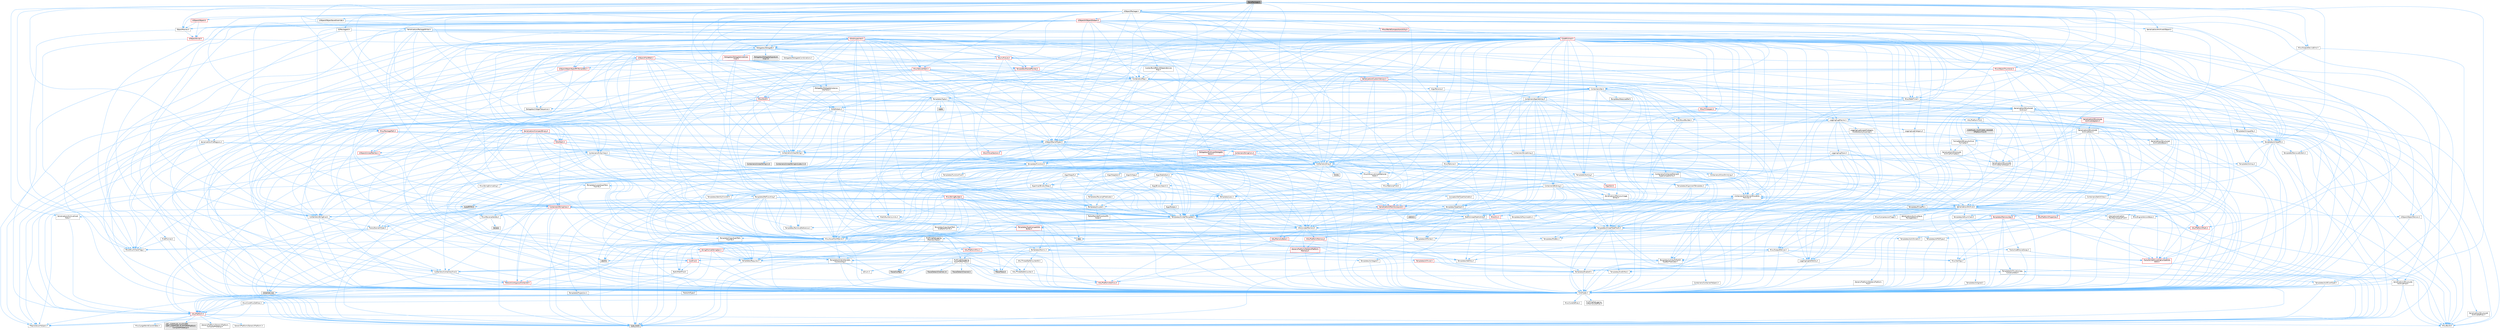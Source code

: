 digraph "SavePackage.h"
{
 // INTERACTIVE_SVG=YES
 // LATEX_PDF_SIZE
  bgcolor="transparent";
  edge [fontname=Helvetica,fontsize=10,labelfontname=Helvetica,labelfontsize=10];
  node [fontname=Helvetica,fontsize=10,shape=box,height=0.2,width=0.4];
  Node1 [id="Node000001",label="SavePackage.h",height=0.2,width=0.4,color="gray40", fillcolor="grey60", style="filled", fontcolor="black",tooltip=" "];
  Node1 -> Node2 [id="edge1_Node000001_Node000002",color="steelblue1",style="solid",tooltip=" "];
  Node2 [id="Node000002",label="Containers/Array.h",height=0.2,width=0.4,color="grey40", fillcolor="white", style="filled",URL="$df/dd0/Array_8h.html",tooltip=" "];
  Node2 -> Node3 [id="edge2_Node000002_Node000003",color="steelblue1",style="solid",tooltip=" "];
  Node3 [id="Node000003",label="CoreTypes.h",height=0.2,width=0.4,color="grey40", fillcolor="white", style="filled",URL="$dc/dec/CoreTypes_8h.html",tooltip=" "];
  Node3 -> Node4 [id="edge3_Node000003_Node000004",color="steelblue1",style="solid",tooltip=" "];
  Node4 [id="Node000004",label="HAL/Platform.h",height=0.2,width=0.4,color="red", fillcolor="#FFF0F0", style="filled",URL="$d9/dd0/Platform_8h.html",tooltip=" "];
  Node4 -> Node5 [id="edge4_Node000004_Node000005",color="steelblue1",style="solid",tooltip=" "];
  Node5 [id="Node000005",label="Misc/Build.h",height=0.2,width=0.4,color="grey40", fillcolor="white", style="filled",URL="$d3/dbb/Build_8h.html",tooltip=" "];
  Node4 -> Node6 [id="edge5_Node000004_Node000006",color="steelblue1",style="solid",tooltip=" "];
  Node6 [id="Node000006",label="Misc/LargeWorldCoordinates.h",height=0.2,width=0.4,color="grey40", fillcolor="white", style="filled",URL="$d2/dcb/LargeWorldCoordinates_8h.html",tooltip=" "];
  Node4 -> Node7 [id="edge6_Node000004_Node000007",color="steelblue1",style="solid",tooltip=" "];
  Node7 [id="Node000007",label="type_traits",height=0.2,width=0.4,color="grey60", fillcolor="#E0E0E0", style="filled",tooltip=" "];
  Node4 -> Node8 [id="edge7_Node000004_Node000008",color="steelblue1",style="solid",tooltip=" "];
  Node8 [id="Node000008",label="PreprocessorHelpers.h",height=0.2,width=0.4,color="grey40", fillcolor="white", style="filled",URL="$db/ddb/PreprocessorHelpers_8h.html",tooltip=" "];
  Node4 -> Node9 [id="edge8_Node000004_Node000009",color="steelblue1",style="solid",tooltip=" "];
  Node9 [id="Node000009",label="UBT_COMPILED_PLATFORM\l/UBT_COMPILED_PLATFORMPlatform\lCompilerPreSetup.h",height=0.2,width=0.4,color="grey60", fillcolor="#E0E0E0", style="filled",tooltip=" "];
  Node4 -> Node10 [id="edge9_Node000004_Node000010",color="steelblue1",style="solid",tooltip=" "];
  Node10 [id="Node000010",label="GenericPlatform/GenericPlatform\lCompilerPreSetup.h",height=0.2,width=0.4,color="grey40", fillcolor="white", style="filled",URL="$d9/dc8/GenericPlatformCompilerPreSetup_8h.html",tooltip=" "];
  Node4 -> Node11 [id="edge10_Node000004_Node000011",color="steelblue1",style="solid",tooltip=" "];
  Node11 [id="Node000011",label="GenericPlatform/GenericPlatform.h",height=0.2,width=0.4,color="grey40", fillcolor="white", style="filled",URL="$d6/d84/GenericPlatform_8h.html",tooltip=" "];
  Node3 -> Node14 [id="edge11_Node000003_Node000014",color="steelblue1",style="solid",tooltip=" "];
  Node14 [id="Node000014",label="ProfilingDebugging\l/UMemoryDefines.h",height=0.2,width=0.4,color="grey40", fillcolor="white", style="filled",URL="$d2/da2/UMemoryDefines_8h.html",tooltip=" "];
  Node3 -> Node15 [id="edge12_Node000003_Node000015",color="steelblue1",style="solid",tooltip=" "];
  Node15 [id="Node000015",label="Misc/CoreMiscDefines.h",height=0.2,width=0.4,color="grey40", fillcolor="white", style="filled",URL="$da/d38/CoreMiscDefines_8h.html",tooltip=" "];
  Node15 -> Node4 [id="edge13_Node000015_Node000004",color="steelblue1",style="solid",tooltip=" "];
  Node15 -> Node8 [id="edge14_Node000015_Node000008",color="steelblue1",style="solid",tooltip=" "];
  Node3 -> Node16 [id="edge15_Node000003_Node000016",color="steelblue1",style="solid",tooltip=" "];
  Node16 [id="Node000016",label="Misc/CoreDefines.h",height=0.2,width=0.4,color="grey40", fillcolor="white", style="filled",URL="$d3/dd2/CoreDefines_8h.html",tooltip=" "];
  Node2 -> Node17 [id="edge16_Node000002_Node000017",color="steelblue1",style="solid",tooltip=" "];
  Node17 [id="Node000017",label="Misc/AssertionMacros.h",height=0.2,width=0.4,color="grey40", fillcolor="white", style="filled",URL="$d0/dfa/AssertionMacros_8h.html",tooltip=" "];
  Node17 -> Node3 [id="edge17_Node000017_Node000003",color="steelblue1",style="solid",tooltip=" "];
  Node17 -> Node4 [id="edge18_Node000017_Node000004",color="steelblue1",style="solid",tooltip=" "];
  Node17 -> Node18 [id="edge19_Node000017_Node000018",color="steelblue1",style="solid",tooltip=" "];
  Node18 [id="Node000018",label="HAL/PlatformMisc.h",height=0.2,width=0.4,color="red", fillcolor="#FFF0F0", style="filled",URL="$d0/df5/PlatformMisc_8h.html",tooltip=" "];
  Node18 -> Node3 [id="edge20_Node000018_Node000003",color="steelblue1",style="solid",tooltip=" "];
  Node18 -> Node46 [id="edge21_Node000018_Node000046",color="steelblue1",style="solid",tooltip=" "];
  Node46 [id="Node000046",label="ProfilingDebugging\l/CpuProfilerTrace.h",height=0.2,width=0.4,color="grey40", fillcolor="white", style="filled",URL="$da/dcb/CpuProfilerTrace_8h.html",tooltip=" "];
  Node46 -> Node3 [id="edge22_Node000046_Node000003",color="steelblue1",style="solid",tooltip=" "];
  Node46 -> Node26 [id="edge23_Node000046_Node000026",color="steelblue1",style="solid",tooltip=" "];
  Node26 [id="Node000026",label="Containers/ContainersFwd.h",height=0.2,width=0.4,color="grey40", fillcolor="white", style="filled",URL="$d4/d0a/ContainersFwd_8h.html",tooltip=" "];
  Node26 -> Node4 [id="edge24_Node000026_Node000004",color="steelblue1",style="solid",tooltip=" "];
  Node26 -> Node3 [id="edge25_Node000026_Node000003",color="steelblue1",style="solid",tooltip=" "];
  Node26 -> Node23 [id="edge26_Node000026_Node000023",color="steelblue1",style="solid",tooltip=" "];
  Node23 [id="Node000023",label="Traits/IsContiguousContainer.h",height=0.2,width=0.4,color="red", fillcolor="#FFF0F0", style="filled",URL="$d5/d3c/IsContiguousContainer_8h.html",tooltip=" "];
  Node23 -> Node3 [id="edge27_Node000023_Node000003",color="steelblue1",style="solid",tooltip=" "];
  Node23 -> Node22 [id="edge28_Node000023_Node000022",color="steelblue1",style="solid",tooltip=" "];
  Node22 [id="Node000022",label="initializer_list",height=0.2,width=0.4,color="grey60", fillcolor="#E0E0E0", style="filled",tooltip=" "];
  Node46 -> Node47 [id="edge29_Node000046_Node000047",color="steelblue1",style="solid",tooltip=" "];
  Node47 [id="Node000047",label="HAL/PlatformAtomics.h",height=0.2,width=0.4,color="red", fillcolor="#FFF0F0", style="filled",URL="$d3/d36/PlatformAtomics_8h.html",tooltip=" "];
  Node47 -> Node3 [id="edge30_Node000047_Node000003",color="steelblue1",style="solid",tooltip=" "];
  Node46 -> Node8 [id="edge31_Node000046_Node000008",color="steelblue1",style="solid",tooltip=" "];
  Node46 -> Node5 [id="edge32_Node000046_Node000005",color="steelblue1",style="solid",tooltip=" "];
  Node46 -> Node50 [id="edge33_Node000046_Node000050",color="steelblue1",style="solid",tooltip=" "];
  Node50 [id="Node000050",label="Trace/Config.h",height=0.2,width=0.4,color="grey60", fillcolor="#E0E0E0", style="filled",tooltip=" "];
  Node46 -> Node51 [id="edge34_Node000046_Node000051",color="steelblue1",style="solid",tooltip=" "];
  Node51 [id="Node000051",label="Trace/Detail/Channel.h",height=0.2,width=0.4,color="grey60", fillcolor="#E0E0E0", style="filled",tooltip=" "];
  Node46 -> Node52 [id="edge35_Node000046_Node000052",color="steelblue1",style="solid",tooltip=" "];
  Node52 [id="Node000052",label="Trace/Detail/Channel.inl",height=0.2,width=0.4,color="grey60", fillcolor="#E0E0E0", style="filled",tooltip=" "];
  Node46 -> Node53 [id="edge36_Node000046_Node000053",color="steelblue1",style="solid",tooltip=" "];
  Node53 [id="Node000053",label="Trace/Trace.h",height=0.2,width=0.4,color="grey60", fillcolor="#E0E0E0", style="filled",tooltip=" "];
  Node17 -> Node8 [id="edge37_Node000017_Node000008",color="steelblue1",style="solid",tooltip=" "];
  Node17 -> Node54 [id="edge38_Node000017_Node000054",color="steelblue1",style="solid",tooltip=" "];
  Node54 [id="Node000054",label="Templates/EnableIf.h",height=0.2,width=0.4,color="grey40", fillcolor="white", style="filled",URL="$d7/d60/EnableIf_8h.html",tooltip=" "];
  Node54 -> Node3 [id="edge39_Node000054_Node000003",color="steelblue1",style="solid",tooltip=" "];
  Node17 -> Node55 [id="edge40_Node000017_Node000055",color="steelblue1",style="solid",tooltip=" "];
  Node55 [id="Node000055",label="Templates/IsArrayOrRefOf\lTypeByPredicate.h",height=0.2,width=0.4,color="grey40", fillcolor="white", style="filled",URL="$d6/da1/IsArrayOrRefOfTypeByPredicate_8h.html",tooltip=" "];
  Node55 -> Node3 [id="edge41_Node000055_Node000003",color="steelblue1",style="solid",tooltip=" "];
  Node17 -> Node56 [id="edge42_Node000017_Node000056",color="steelblue1",style="solid",tooltip=" "];
  Node56 [id="Node000056",label="Templates/IsValidVariadic\lFunctionArg.h",height=0.2,width=0.4,color="grey40", fillcolor="white", style="filled",URL="$d0/dc8/IsValidVariadicFunctionArg_8h.html",tooltip=" "];
  Node56 -> Node3 [id="edge43_Node000056_Node000003",color="steelblue1",style="solid",tooltip=" "];
  Node56 -> Node57 [id="edge44_Node000056_Node000057",color="steelblue1",style="solid",tooltip=" "];
  Node57 [id="Node000057",label="IsEnum.h",height=0.2,width=0.4,color="grey40", fillcolor="white", style="filled",URL="$d4/de5/IsEnum_8h.html",tooltip=" "];
  Node56 -> Node7 [id="edge45_Node000056_Node000007",color="steelblue1",style="solid",tooltip=" "];
  Node17 -> Node58 [id="edge46_Node000017_Node000058",color="steelblue1",style="solid",tooltip=" "];
  Node58 [id="Node000058",label="Traits/IsCharEncodingCompatible\lWith.h",height=0.2,width=0.4,color="red", fillcolor="#FFF0F0", style="filled",URL="$df/dd1/IsCharEncodingCompatibleWith_8h.html",tooltip=" "];
  Node58 -> Node7 [id="edge47_Node000058_Node000007",color="steelblue1",style="solid",tooltip=" "];
  Node17 -> Node60 [id="edge48_Node000017_Node000060",color="steelblue1",style="solid",tooltip=" "];
  Node60 [id="Node000060",label="Misc/VarArgs.h",height=0.2,width=0.4,color="grey40", fillcolor="white", style="filled",URL="$d5/d6f/VarArgs_8h.html",tooltip=" "];
  Node60 -> Node3 [id="edge49_Node000060_Node000003",color="steelblue1",style="solid",tooltip=" "];
  Node17 -> Node61 [id="edge50_Node000017_Node000061",color="steelblue1",style="solid",tooltip=" "];
  Node61 [id="Node000061",label="String/FormatStringSan.h",height=0.2,width=0.4,color="red", fillcolor="#FFF0F0", style="filled",URL="$d3/d8b/FormatStringSan_8h.html",tooltip=" "];
  Node61 -> Node7 [id="edge51_Node000061_Node000007",color="steelblue1",style="solid",tooltip=" "];
  Node61 -> Node3 [id="edge52_Node000061_Node000003",color="steelblue1",style="solid",tooltip=" "];
  Node61 -> Node62 [id="edge53_Node000061_Node000062",color="steelblue1",style="solid",tooltip=" "];
  Node62 [id="Node000062",label="Templates/Requires.h",height=0.2,width=0.4,color="grey40", fillcolor="white", style="filled",URL="$dc/d96/Requires_8h.html",tooltip=" "];
  Node62 -> Node54 [id="edge54_Node000062_Node000054",color="steelblue1",style="solid",tooltip=" "];
  Node62 -> Node7 [id="edge55_Node000062_Node000007",color="steelblue1",style="solid",tooltip=" "];
  Node61 -> Node63 [id="edge56_Node000061_Node000063",color="steelblue1",style="solid",tooltip=" "];
  Node63 [id="Node000063",label="Templates/Identity.h",height=0.2,width=0.4,color="grey40", fillcolor="white", style="filled",URL="$d0/dd5/Identity_8h.html",tooltip=" "];
  Node61 -> Node56 [id="edge57_Node000061_Node000056",color="steelblue1",style="solid",tooltip=" "];
  Node61 -> Node26 [id="edge58_Node000061_Node000026",color="steelblue1",style="solid",tooltip=" "];
  Node17 -> Node67 [id="edge59_Node000017_Node000067",color="steelblue1",style="solid",tooltip=" "];
  Node67 [id="Node000067",label="atomic",height=0.2,width=0.4,color="grey60", fillcolor="#E0E0E0", style="filled",tooltip=" "];
  Node2 -> Node68 [id="edge60_Node000002_Node000068",color="steelblue1",style="solid",tooltip=" "];
  Node68 [id="Node000068",label="Misc/IntrusiveUnsetOptional\lState.h",height=0.2,width=0.4,color="grey40", fillcolor="white", style="filled",URL="$d2/d0a/IntrusiveUnsetOptionalState_8h.html",tooltip=" "];
  Node68 -> Node69 [id="edge61_Node000068_Node000069",color="steelblue1",style="solid",tooltip=" "];
  Node69 [id="Node000069",label="Misc/OptionalFwd.h",height=0.2,width=0.4,color="grey40", fillcolor="white", style="filled",URL="$dc/d50/OptionalFwd_8h.html",tooltip=" "];
  Node2 -> Node70 [id="edge62_Node000002_Node000070",color="steelblue1",style="solid",tooltip=" "];
  Node70 [id="Node000070",label="Misc/ReverseIterate.h",height=0.2,width=0.4,color="grey40", fillcolor="white", style="filled",URL="$db/de3/ReverseIterate_8h.html",tooltip=" "];
  Node70 -> Node4 [id="edge63_Node000070_Node000004",color="steelblue1",style="solid",tooltip=" "];
  Node70 -> Node71 [id="edge64_Node000070_Node000071",color="steelblue1",style="solid",tooltip=" "];
  Node71 [id="Node000071",label="iterator",height=0.2,width=0.4,color="grey60", fillcolor="#E0E0E0", style="filled",tooltip=" "];
  Node2 -> Node72 [id="edge65_Node000002_Node000072",color="steelblue1",style="solid",tooltip=" "];
  Node72 [id="Node000072",label="HAL/UnrealMemory.h",height=0.2,width=0.4,color="grey40", fillcolor="white", style="filled",URL="$d9/d96/UnrealMemory_8h.html",tooltip=" "];
  Node72 -> Node3 [id="edge66_Node000072_Node000003",color="steelblue1",style="solid",tooltip=" "];
  Node72 -> Node73 [id="edge67_Node000072_Node000073",color="steelblue1",style="solid",tooltip=" "];
  Node73 [id="Node000073",label="GenericPlatform/GenericPlatform\lMemory.h",height=0.2,width=0.4,color="red", fillcolor="#FFF0F0", style="filled",URL="$dd/d22/GenericPlatformMemory_8h.html",tooltip=" "];
  Node73 -> Node25 [id="edge68_Node000073_Node000025",color="steelblue1",style="solid",tooltip=" "];
  Node25 [id="Node000025",label="CoreFwd.h",height=0.2,width=0.4,color="red", fillcolor="#FFF0F0", style="filled",URL="$d1/d1e/CoreFwd_8h.html",tooltip=" "];
  Node25 -> Node3 [id="edge69_Node000025_Node000003",color="steelblue1",style="solid",tooltip=" "];
  Node25 -> Node26 [id="edge70_Node000025_Node000026",color="steelblue1",style="solid",tooltip=" "];
  Node25 -> Node27 [id="edge71_Node000025_Node000027",color="steelblue1",style="solid",tooltip=" "];
  Node27 [id="Node000027",label="Math/MathFwd.h",height=0.2,width=0.4,color="grey40", fillcolor="white", style="filled",URL="$d2/d10/MathFwd_8h.html",tooltip=" "];
  Node27 -> Node4 [id="edge72_Node000027_Node000004",color="steelblue1",style="solid",tooltip=" "];
  Node73 -> Node3 [id="edge73_Node000073_Node000003",color="steelblue1",style="solid",tooltip=" "];
  Node72 -> Node76 [id="edge74_Node000072_Node000076",color="steelblue1",style="solid",tooltip=" "];
  Node76 [id="Node000076",label="HAL/MemoryBase.h",height=0.2,width=0.4,color="red", fillcolor="#FFF0F0", style="filled",URL="$d6/d9f/MemoryBase_8h.html",tooltip=" "];
  Node76 -> Node3 [id="edge75_Node000076_Node000003",color="steelblue1",style="solid",tooltip=" "];
  Node76 -> Node47 [id="edge76_Node000076_Node000047",color="steelblue1",style="solid",tooltip=" "];
  Node76 -> Node78 [id="edge77_Node000076_Node000078",color="steelblue1",style="solid",tooltip=" "];
  Node78 [id="Node000078",label="Misc/OutputDevice.h",height=0.2,width=0.4,color="grey40", fillcolor="white", style="filled",URL="$d7/d32/OutputDevice_8h.html",tooltip=" "];
  Node78 -> Node25 [id="edge78_Node000078_Node000025",color="steelblue1",style="solid",tooltip=" "];
  Node78 -> Node3 [id="edge79_Node000078_Node000003",color="steelblue1",style="solid",tooltip=" "];
  Node78 -> Node79 [id="edge80_Node000078_Node000079",color="steelblue1",style="solid",tooltip=" "];
  Node79 [id="Node000079",label="Logging/LogVerbosity.h",height=0.2,width=0.4,color="grey40", fillcolor="white", style="filled",URL="$d2/d8f/LogVerbosity_8h.html",tooltip=" "];
  Node79 -> Node3 [id="edge81_Node000079_Node000003",color="steelblue1",style="solid",tooltip=" "];
  Node78 -> Node60 [id="edge82_Node000078_Node000060",color="steelblue1",style="solid",tooltip=" "];
  Node78 -> Node55 [id="edge83_Node000078_Node000055",color="steelblue1",style="solid",tooltip=" "];
  Node78 -> Node56 [id="edge84_Node000078_Node000056",color="steelblue1",style="solid",tooltip=" "];
  Node78 -> Node58 [id="edge85_Node000078_Node000058",color="steelblue1",style="solid",tooltip=" "];
  Node76 -> Node80 [id="edge86_Node000076_Node000080",color="steelblue1",style="solid",tooltip=" "];
  Node80 [id="Node000080",label="Templates/Atomic.h",height=0.2,width=0.4,color="grey40", fillcolor="white", style="filled",URL="$d3/d91/Atomic_8h.html",tooltip=" "];
  Node80 -> Node81 [id="edge87_Node000080_Node000081",color="steelblue1",style="solid",tooltip=" "];
  Node81 [id="Node000081",label="HAL/ThreadSafeCounter.h",height=0.2,width=0.4,color="grey40", fillcolor="white", style="filled",URL="$dc/dc9/ThreadSafeCounter_8h.html",tooltip=" "];
  Node81 -> Node3 [id="edge88_Node000081_Node000003",color="steelblue1",style="solid",tooltip=" "];
  Node81 -> Node47 [id="edge89_Node000081_Node000047",color="steelblue1",style="solid",tooltip=" "];
  Node80 -> Node82 [id="edge90_Node000080_Node000082",color="steelblue1",style="solid",tooltip=" "];
  Node82 [id="Node000082",label="HAL/ThreadSafeCounter64.h",height=0.2,width=0.4,color="grey40", fillcolor="white", style="filled",URL="$d0/d12/ThreadSafeCounter64_8h.html",tooltip=" "];
  Node82 -> Node3 [id="edge91_Node000082_Node000003",color="steelblue1",style="solid",tooltip=" "];
  Node82 -> Node81 [id="edge92_Node000082_Node000081",color="steelblue1",style="solid",tooltip=" "];
  Node80 -> Node83 [id="edge93_Node000080_Node000083",color="steelblue1",style="solid",tooltip=" "];
  Node83 [id="Node000083",label="Templates/IsIntegral.h",height=0.2,width=0.4,color="grey40", fillcolor="white", style="filled",URL="$da/d64/IsIntegral_8h.html",tooltip=" "];
  Node83 -> Node3 [id="edge94_Node000083_Node000003",color="steelblue1",style="solid",tooltip=" "];
  Node80 -> Node84 [id="edge95_Node000080_Node000084",color="steelblue1",style="solid",tooltip=" "];
  Node84 [id="Node000084",label="Templates/IsTrivial.h",height=0.2,width=0.4,color="red", fillcolor="#FFF0F0", style="filled",URL="$da/d4c/IsTrivial_8h.html",tooltip=" "];
  Node84 -> Node85 [id="edge96_Node000084_Node000085",color="steelblue1",style="solid",tooltip=" "];
  Node85 [id="Node000085",label="Templates/AndOrNot.h",height=0.2,width=0.4,color="grey40", fillcolor="white", style="filled",URL="$db/d0a/AndOrNot_8h.html",tooltip=" "];
  Node85 -> Node3 [id="edge97_Node000085_Node000003",color="steelblue1",style="solid",tooltip=" "];
  Node84 -> Node86 [id="edge98_Node000084_Node000086",color="steelblue1",style="solid",tooltip=" "];
  Node86 [id="Node000086",label="Templates/IsTriviallyCopy\lConstructible.h",height=0.2,width=0.4,color="grey40", fillcolor="white", style="filled",URL="$d3/d78/IsTriviallyCopyConstructible_8h.html",tooltip=" "];
  Node86 -> Node3 [id="edge99_Node000086_Node000003",color="steelblue1",style="solid",tooltip=" "];
  Node86 -> Node7 [id="edge100_Node000086_Node000007",color="steelblue1",style="solid",tooltip=" "];
  Node84 -> Node7 [id="edge101_Node000084_Node000007",color="steelblue1",style="solid",tooltip=" "];
  Node80 -> Node88 [id="edge102_Node000080_Node000088",color="steelblue1",style="solid",tooltip=" "];
  Node88 [id="Node000088",label="Traits/IntType.h",height=0.2,width=0.4,color="grey40", fillcolor="white", style="filled",URL="$d7/deb/IntType_8h.html",tooltip=" "];
  Node88 -> Node4 [id="edge103_Node000088_Node000004",color="steelblue1",style="solid",tooltip=" "];
  Node80 -> Node67 [id="edge104_Node000080_Node000067",color="steelblue1",style="solid",tooltip=" "];
  Node72 -> Node89 [id="edge105_Node000072_Node000089",color="steelblue1",style="solid",tooltip=" "];
  Node89 [id="Node000089",label="HAL/PlatformMemory.h",height=0.2,width=0.4,color="red", fillcolor="#FFF0F0", style="filled",URL="$de/d68/PlatformMemory_8h.html",tooltip=" "];
  Node89 -> Node3 [id="edge106_Node000089_Node000003",color="steelblue1",style="solid",tooltip=" "];
  Node89 -> Node73 [id="edge107_Node000089_Node000073",color="steelblue1",style="solid",tooltip=" "];
  Node72 -> Node91 [id="edge108_Node000072_Node000091",color="steelblue1",style="solid",tooltip=" "];
  Node91 [id="Node000091",label="ProfilingDebugging\l/MemoryTrace.h",height=0.2,width=0.4,color="grey40", fillcolor="white", style="filled",URL="$da/dd7/MemoryTrace_8h.html",tooltip=" "];
  Node91 -> Node4 [id="edge109_Node000091_Node000004",color="steelblue1",style="solid",tooltip=" "];
  Node91 -> Node42 [id="edge110_Node000091_Node000042",color="steelblue1",style="solid",tooltip=" "];
  Node42 [id="Node000042",label="Misc/EnumClassFlags.h",height=0.2,width=0.4,color="grey40", fillcolor="white", style="filled",URL="$d8/de7/EnumClassFlags_8h.html",tooltip=" "];
  Node91 -> Node50 [id="edge111_Node000091_Node000050",color="steelblue1",style="solid",tooltip=" "];
  Node91 -> Node53 [id="edge112_Node000091_Node000053",color="steelblue1",style="solid",tooltip=" "];
  Node72 -> Node92 [id="edge113_Node000072_Node000092",color="steelblue1",style="solid",tooltip=" "];
  Node92 [id="Node000092",label="Templates/IsPointer.h",height=0.2,width=0.4,color="grey40", fillcolor="white", style="filled",URL="$d7/d05/IsPointer_8h.html",tooltip=" "];
  Node92 -> Node3 [id="edge114_Node000092_Node000003",color="steelblue1",style="solid",tooltip=" "];
  Node2 -> Node93 [id="edge115_Node000002_Node000093",color="steelblue1",style="solid",tooltip=" "];
  Node93 [id="Node000093",label="Templates/UnrealTypeTraits.h",height=0.2,width=0.4,color="grey40", fillcolor="white", style="filled",URL="$d2/d2d/UnrealTypeTraits_8h.html",tooltip=" "];
  Node93 -> Node3 [id="edge116_Node000093_Node000003",color="steelblue1",style="solid",tooltip=" "];
  Node93 -> Node92 [id="edge117_Node000093_Node000092",color="steelblue1",style="solid",tooltip=" "];
  Node93 -> Node17 [id="edge118_Node000093_Node000017",color="steelblue1",style="solid",tooltip=" "];
  Node93 -> Node85 [id="edge119_Node000093_Node000085",color="steelblue1",style="solid",tooltip=" "];
  Node93 -> Node54 [id="edge120_Node000093_Node000054",color="steelblue1",style="solid",tooltip=" "];
  Node93 -> Node94 [id="edge121_Node000093_Node000094",color="steelblue1",style="solid",tooltip=" "];
  Node94 [id="Node000094",label="Templates/IsArithmetic.h",height=0.2,width=0.4,color="grey40", fillcolor="white", style="filled",URL="$d2/d5d/IsArithmetic_8h.html",tooltip=" "];
  Node94 -> Node3 [id="edge122_Node000094_Node000003",color="steelblue1",style="solid",tooltip=" "];
  Node93 -> Node57 [id="edge123_Node000093_Node000057",color="steelblue1",style="solid",tooltip=" "];
  Node93 -> Node95 [id="edge124_Node000093_Node000095",color="steelblue1",style="solid",tooltip=" "];
  Node95 [id="Node000095",label="Templates/Models.h",height=0.2,width=0.4,color="grey40", fillcolor="white", style="filled",URL="$d3/d0c/Models_8h.html",tooltip=" "];
  Node95 -> Node63 [id="edge125_Node000095_Node000063",color="steelblue1",style="solid",tooltip=" "];
  Node93 -> Node96 [id="edge126_Node000093_Node000096",color="steelblue1",style="solid",tooltip=" "];
  Node96 [id="Node000096",label="Templates/IsPODType.h",height=0.2,width=0.4,color="grey40", fillcolor="white", style="filled",URL="$d7/db1/IsPODType_8h.html",tooltip=" "];
  Node96 -> Node3 [id="edge127_Node000096_Node000003",color="steelblue1",style="solid",tooltip=" "];
  Node93 -> Node97 [id="edge128_Node000093_Node000097",color="steelblue1",style="solid",tooltip=" "];
  Node97 [id="Node000097",label="Templates/IsUECoreType.h",height=0.2,width=0.4,color="grey40", fillcolor="white", style="filled",URL="$d1/db8/IsUECoreType_8h.html",tooltip=" "];
  Node97 -> Node3 [id="edge129_Node000097_Node000003",color="steelblue1",style="solid",tooltip=" "];
  Node97 -> Node7 [id="edge130_Node000097_Node000007",color="steelblue1",style="solid",tooltip=" "];
  Node93 -> Node86 [id="edge131_Node000093_Node000086",color="steelblue1",style="solid",tooltip=" "];
  Node2 -> Node98 [id="edge132_Node000002_Node000098",color="steelblue1",style="solid",tooltip=" "];
  Node98 [id="Node000098",label="Templates/UnrealTemplate.h",height=0.2,width=0.4,color="grey40", fillcolor="white", style="filled",URL="$d4/d24/UnrealTemplate_8h.html",tooltip=" "];
  Node98 -> Node3 [id="edge133_Node000098_Node000003",color="steelblue1",style="solid",tooltip=" "];
  Node98 -> Node92 [id="edge134_Node000098_Node000092",color="steelblue1",style="solid",tooltip=" "];
  Node98 -> Node72 [id="edge135_Node000098_Node000072",color="steelblue1",style="solid",tooltip=" "];
  Node98 -> Node99 [id="edge136_Node000098_Node000099",color="steelblue1",style="solid",tooltip=" "];
  Node99 [id="Node000099",label="Templates/CopyQualifiers\lAndRefsFromTo.h",height=0.2,width=0.4,color="grey40", fillcolor="white", style="filled",URL="$d3/db3/CopyQualifiersAndRefsFromTo_8h.html",tooltip=" "];
  Node99 -> Node100 [id="edge137_Node000099_Node000100",color="steelblue1",style="solid",tooltip=" "];
  Node100 [id="Node000100",label="Templates/CopyQualifiers\lFromTo.h",height=0.2,width=0.4,color="grey40", fillcolor="white", style="filled",URL="$d5/db4/CopyQualifiersFromTo_8h.html",tooltip=" "];
  Node98 -> Node93 [id="edge138_Node000098_Node000093",color="steelblue1",style="solid",tooltip=" "];
  Node98 -> Node101 [id="edge139_Node000098_Node000101",color="steelblue1",style="solid",tooltip=" "];
  Node101 [id="Node000101",label="Templates/RemoveReference.h",height=0.2,width=0.4,color="grey40", fillcolor="white", style="filled",URL="$da/dbe/RemoveReference_8h.html",tooltip=" "];
  Node101 -> Node3 [id="edge140_Node000101_Node000003",color="steelblue1",style="solid",tooltip=" "];
  Node98 -> Node62 [id="edge141_Node000098_Node000062",color="steelblue1",style="solid",tooltip=" "];
  Node98 -> Node102 [id="edge142_Node000098_Node000102",color="steelblue1",style="solid",tooltip=" "];
  Node102 [id="Node000102",label="Templates/TypeCompatible\lBytes.h",height=0.2,width=0.4,color="red", fillcolor="#FFF0F0", style="filled",URL="$df/d0a/TypeCompatibleBytes_8h.html",tooltip=" "];
  Node102 -> Node3 [id="edge143_Node000102_Node000003",color="steelblue1",style="solid",tooltip=" "];
  Node102 -> Node31 [id="edge144_Node000102_Node000031",color="steelblue1",style="solid",tooltip=" "];
  Node31 [id="Node000031",label="new",height=0.2,width=0.4,color="grey60", fillcolor="#E0E0E0", style="filled",tooltip=" "];
  Node102 -> Node7 [id="edge145_Node000102_Node000007",color="steelblue1",style="solid",tooltip=" "];
  Node98 -> Node63 [id="edge146_Node000098_Node000063",color="steelblue1",style="solid",tooltip=" "];
  Node98 -> Node23 [id="edge147_Node000098_Node000023",color="steelblue1",style="solid",tooltip=" "];
  Node98 -> Node103 [id="edge148_Node000098_Node000103",color="steelblue1",style="solid",tooltip=" "];
  Node103 [id="Node000103",label="Traits/UseBitwiseSwap.h",height=0.2,width=0.4,color="grey40", fillcolor="white", style="filled",URL="$db/df3/UseBitwiseSwap_8h.html",tooltip=" "];
  Node103 -> Node3 [id="edge149_Node000103_Node000003",color="steelblue1",style="solid",tooltip=" "];
  Node103 -> Node7 [id="edge150_Node000103_Node000007",color="steelblue1",style="solid",tooltip=" "];
  Node98 -> Node7 [id="edge151_Node000098_Node000007",color="steelblue1",style="solid",tooltip=" "];
  Node2 -> Node104 [id="edge152_Node000002_Node000104",color="steelblue1",style="solid",tooltip=" "];
  Node104 [id="Node000104",label="Containers/AllowShrinking.h",height=0.2,width=0.4,color="grey40", fillcolor="white", style="filled",URL="$d7/d1a/AllowShrinking_8h.html",tooltip=" "];
  Node104 -> Node3 [id="edge153_Node000104_Node000003",color="steelblue1",style="solid",tooltip=" "];
  Node2 -> Node105 [id="edge154_Node000002_Node000105",color="steelblue1",style="solid",tooltip=" "];
  Node105 [id="Node000105",label="Containers/ContainerAllocation\lPolicies.h",height=0.2,width=0.4,color="grey40", fillcolor="white", style="filled",URL="$d7/dff/ContainerAllocationPolicies_8h.html",tooltip=" "];
  Node105 -> Node3 [id="edge155_Node000105_Node000003",color="steelblue1",style="solid",tooltip=" "];
  Node105 -> Node106 [id="edge156_Node000105_Node000106",color="steelblue1",style="solid",tooltip=" "];
  Node106 [id="Node000106",label="Containers/ContainerHelpers.h",height=0.2,width=0.4,color="grey40", fillcolor="white", style="filled",URL="$d7/d33/ContainerHelpers_8h.html",tooltip=" "];
  Node106 -> Node3 [id="edge157_Node000106_Node000003",color="steelblue1",style="solid",tooltip=" "];
  Node105 -> Node105 [id="edge158_Node000105_Node000105",color="steelblue1",style="solid",tooltip=" "];
  Node105 -> Node107 [id="edge159_Node000105_Node000107",color="steelblue1",style="solid",tooltip=" "];
  Node107 [id="Node000107",label="HAL/PlatformMath.h",height=0.2,width=0.4,color="red", fillcolor="#FFF0F0", style="filled",URL="$dc/d53/PlatformMath_8h.html",tooltip=" "];
  Node107 -> Node3 [id="edge160_Node000107_Node000003",color="steelblue1",style="solid",tooltip=" "];
  Node105 -> Node72 [id="edge161_Node000105_Node000072",color="steelblue1",style="solid",tooltip=" "];
  Node105 -> Node40 [id="edge162_Node000105_Node000040",color="steelblue1",style="solid",tooltip=" "];
  Node40 [id="Node000040",label="Math/NumericLimits.h",height=0.2,width=0.4,color="grey40", fillcolor="white", style="filled",URL="$df/d1b/NumericLimits_8h.html",tooltip=" "];
  Node40 -> Node3 [id="edge163_Node000040_Node000003",color="steelblue1",style="solid",tooltip=" "];
  Node105 -> Node17 [id="edge164_Node000105_Node000017",color="steelblue1",style="solid",tooltip=" "];
  Node105 -> Node115 [id="edge165_Node000105_Node000115",color="steelblue1",style="solid",tooltip=" "];
  Node115 [id="Node000115",label="Templates/IsPolymorphic.h",height=0.2,width=0.4,color="grey40", fillcolor="white", style="filled",URL="$dc/d20/IsPolymorphic_8h.html",tooltip=" "];
  Node105 -> Node116 [id="edge166_Node000105_Node000116",color="steelblue1",style="solid",tooltip=" "];
  Node116 [id="Node000116",label="Templates/MemoryOps.h",height=0.2,width=0.4,color="red", fillcolor="#FFF0F0", style="filled",URL="$db/dea/MemoryOps_8h.html",tooltip=" "];
  Node116 -> Node3 [id="edge167_Node000116_Node000003",color="steelblue1",style="solid",tooltip=" "];
  Node116 -> Node72 [id="edge168_Node000116_Node000072",color="steelblue1",style="solid",tooltip=" "];
  Node116 -> Node86 [id="edge169_Node000116_Node000086",color="steelblue1",style="solid",tooltip=" "];
  Node116 -> Node62 [id="edge170_Node000116_Node000062",color="steelblue1",style="solid",tooltip=" "];
  Node116 -> Node93 [id="edge171_Node000116_Node000093",color="steelblue1",style="solid",tooltip=" "];
  Node116 -> Node103 [id="edge172_Node000116_Node000103",color="steelblue1",style="solid",tooltip=" "];
  Node116 -> Node31 [id="edge173_Node000116_Node000031",color="steelblue1",style="solid",tooltip=" "];
  Node116 -> Node7 [id="edge174_Node000116_Node000007",color="steelblue1",style="solid",tooltip=" "];
  Node105 -> Node102 [id="edge175_Node000105_Node000102",color="steelblue1",style="solid",tooltip=" "];
  Node105 -> Node7 [id="edge176_Node000105_Node000007",color="steelblue1",style="solid",tooltip=" "];
  Node2 -> Node117 [id="edge177_Node000002_Node000117",color="steelblue1",style="solid",tooltip=" "];
  Node117 [id="Node000117",label="Containers/ContainerElement\lTypeCompatibility.h",height=0.2,width=0.4,color="grey40", fillcolor="white", style="filled",URL="$df/ddf/ContainerElementTypeCompatibility_8h.html",tooltip=" "];
  Node117 -> Node3 [id="edge178_Node000117_Node000003",color="steelblue1",style="solid",tooltip=" "];
  Node117 -> Node93 [id="edge179_Node000117_Node000093",color="steelblue1",style="solid",tooltip=" "];
  Node2 -> Node118 [id="edge180_Node000002_Node000118",color="steelblue1",style="solid",tooltip=" "];
  Node118 [id="Node000118",label="Serialization/Archive.h",height=0.2,width=0.4,color="grey40", fillcolor="white", style="filled",URL="$d7/d3b/Archive_8h.html",tooltip=" "];
  Node118 -> Node25 [id="edge181_Node000118_Node000025",color="steelblue1",style="solid",tooltip=" "];
  Node118 -> Node3 [id="edge182_Node000118_Node000003",color="steelblue1",style="solid",tooltip=" "];
  Node118 -> Node119 [id="edge183_Node000118_Node000119",color="steelblue1",style="solid",tooltip=" "];
  Node119 [id="Node000119",label="HAL/PlatformProperties.h",height=0.2,width=0.4,color="red", fillcolor="#FFF0F0", style="filled",URL="$d9/db0/PlatformProperties_8h.html",tooltip=" "];
  Node119 -> Node3 [id="edge184_Node000119_Node000003",color="steelblue1",style="solid",tooltip=" "];
  Node118 -> Node122 [id="edge185_Node000118_Node000122",color="steelblue1",style="solid",tooltip=" "];
  Node122 [id="Node000122",label="Internationalization\l/TextNamespaceFwd.h",height=0.2,width=0.4,color="grey40", fillcolor="white", style="filled",URL="$d8/d97/TextNamespaceFwd_8h.html",tooltip=" "];
  Node122 -> Node3 [id="edge186_Node000122_Node000003",color="steelblue1",style="solid",tooltip=" "];
  Node118 -> Node27 [id="edge187_Node000118_Node000027",color="steelblue1",style="solid",tooltip=" "];
  Node118 -> Node17 [id="edge188_Node000118_Node000017",color="steelblue1",style="solid",tooltip=" "];
  Node118 -> Node5 [id="edge189_Node000118_Node000005",color="steelblue1",style="solid",tooltip=" "];
  Node118 -> Node41 [id="edge190_Node000118_Node000041",color="steelblue1",style="solid",tooltip=" "];
  Node41 [id="Node000041",label="Misc/CompressionFlags.h",height=0.2,width=0.4,color="grey40", fillcolor="white", style="filled",URL="$d9/d76/CompressionFlags_8h.html",tooltip=" "];
  Node118 -> Node123 [id="edge191_Node000118_Node000123",color="steelblue1",style="solid",tooltip=" "];
  Node123 [id="Node000123",label="Misc/EngineVersionBase.h",height=0.2,width=0.4,color="grey40", fillcolor="white", style="filled",URL="$d5/d2b/EngineVersionBase_8h.html",tooltip=" "];
  Node123 -> Node3 [id="edge192_Node000123_Node000003",color="steelblue1",style="solid",tooltip=" "];
  Node118 -> Node60 [id="edge193_Node000118_Node000060",color="steelblue1",style="solid",tooltip=" "];
  Node118 -> Node124 [id="edge194_Node000118_Node000124",color="steelblue1",style="solid",tooltip=" "];
  Node124 [id="Node000124",label="Serialization/ArchiveCook\lData.h",height=0.2,width=0.4,color="grey40", fillcolor="white", style="filled",URL="$dc/db6/ArchiveCookData_8h.html",tooltip=" "];
  Node124 -> Node4 [id="edge195_Node000124_Node000004",color="steelblue1",style="solid",tooltip=" "];
  Node118 -> Node125 [id="edge196_Node000118_Node000125",color="steelblue1",style="solid",tooltip=" "];
  Node125 [id="Node000125",label="Serialization/ArchiveSave\lPackageData.h",height=0.2,width=0.4,color="grey40", fillcolor="white", style="filled",URL="$d1/d37/ArchiveSavePackageData_8h.html",tooltip=" "];
  Node118 -> Node54 [id="edge197_Node000118_Node000054",color="steelblue1",style="solid",tooltip=" "];
  Node118 -> Node55 [id="edge198_Node000118_Node000055",color="steelblue1",style="solid",tooltip=" "];
  Node118 -> Node126 [id="edge199_Node000118_Node000126",color="steelblue1",style="solid",tooltip=" "];
  Node126 [id="Node000126",label="Templates/IsEnumClass.h",height=0.2,width=0.4,color="grey40", fillcolor="white", style="filled",URL="$d7/d15/IsEnumClass_8h.html",tooltip=" "];
  Node126 -> Node3 [id="edge200_Node000126_Node000003",color="steelblue1",style="solid",tooltip=" "];
  Node126 -> Node85 [id="edge201_Node000126_Node000085",color="steelblue1",style="solid",tooltip=" "];
  Node118 -> Node112 [id="edge202_Node000118_Node000112",color="steelblue1",style="solid",tooltip=" "];
  Node112 [id="Node000112",label="Templates/IsSigned.h",height=0.2,width=0.4,color="grey40", fillcolor="white", style="filled",URL="$d8/dd8/IsSigned_8h.html",tooltip=" "];
  Node112 -> Node3 [id="edge203_Node000112_Node000003",color="steelblue1",style="solid",tooltip=" "];
  Node118 -> Node56 [id="edge204_Node000118_Node000056",color="steelblue1",style="solid",tooltip=" "];
  Node118 -> Node98 [id="edge205_Node000118_Node000098",color="steelblue1",style="solid",tooltip=" "];
  Node118 -> Node58 [id="edge206_Node000118_Node000058",color="steelblue1",style="solid",tooltip=" "];
  Node118 -> Node127 [id="edge207_Node000118_Node000127",color="steelblue1",style="solid",tooltip=" "];
  Node127 [id="Node000127",label="UObject/ObjectVersion.h",height=0.2,width=0.4,color="grey40", fillcolor="white", style="filled",URL="$da/d63/ObjectVersion_8h.html",tooltip=" "];
  Node127 -> Node3 [id="edge208_Node000127_Node000003",color="steelblue1",style="solid",tooltip=" "];
  Node2 -> Node128 [id="edge209_Node000002_Node000128",color="steelblue1",style="solid",tooltip=" "];
  Node128 [id="Node000128",label="Serialization/MemoryImage\lWriter.h",height=0.2,width=0.4,color="grey40", fillcolor="white", style="filled",URL="$d0/d08/MemoryImageWriter_8h.html",tooltip=" "];
  Node128 -> Node3 [id="edge210_Node000128_Node000003",color="steelblue1",style="solid",tooltip=" "];
  Node128 -> Node129 [id="edge211_Node000128_Node000129",color="steelblue1",style="solid",tooltip=" "];
  Node129 [id="Node000129",label="Serialization/MemoryLayout.h",height=0.2,width=0.4,color="red", fillcolor="#FFF0F0", style="filled",URL="$d7/d66/MemoryLayout_8h.html",tooltip=" "];
  Node129 -> Node20 [id="edge212_Node000129_Node000020",color="steelblue1",style="solid",tooltip=" "];
  Node20 [id="Node000020",label="Containers/StringFwd.h",height=0.2,width=0.4,color="grey40", fillcolor="white", style="filled",URL="$df/d37/StringFwd_8h.html",tooltip=" "];
  Node20 -> Node3 [id="edge213_Node000020_Node000003",color="steelblue1",style="solid",tooltip=" "];
  Node20 -> Node21 [id="edge214_Node000020_Node000021",color="steelblue1",style="solid",tooltip=" "];
  Node21 [id="Node000021",label="Traits/ElementType.h",height=0.2,width=0.4,color="grey40", fillcolor="white", style="filled",URL="$d5/d4f/ElementType_8h.html",tooltip=" "];
  Node21 -> Node4 [id="edge215_Node000021_Node000004",color="steelblue1",style="solid",tooltip=" "];
  Node21 -> Node22 [id="edge216_Node000021_Node000022",color="steelblue1",style="solid",tooltip=" "];
  Node21 -> Node7 [id="edge217_Node000021_Node000007",color="steelblue1",style="solid",tooltip=" "];
  Node20 -> Node23 [id="edge218_Node000020_Node000023",color="steelblue1",style="solid",tooltip=" "];
  Node129 -> Node72 [id="edge219_Node000129_Node000072",color="steelblue1",style="solid",tooltip=" "];
  Node129 -> Node54 [id="edge220_Node000129_Node000054",color="steelblue1",style="solid",tooltip=" "];
  Node129 -> Node115 [id="edge221_Node000129_Node000115",color="steelblue1",style="solid",tooltip=" "];
  Node129 -> Node95 [id="edge222_Node000129_Node000095",color="steelblue1",style="solid",tooltip=" "];
  Node129 -> Node98 [id="edge223_Node000129_Node000098",color="steelblue1",style="solid",tooltip=" "];
  Node2 -> Node142 [id="edge224_Node000002_Node000142",color="steelblue1",style="solid",tooltip=" "];
  Node142 [id="Node000142",label="Algo/Heapify.h",height=0.2,width=0.4,color="grey40", fillcolor="white", style="filled",URL="$d0/d2a/Heapify_8h.html",tooltip=" "];
  Node142 -> Node143 [id="edge225_Node000142_Node000143",color="steelblue1",style="solid",tooltip=" "];
  Node143 [id="Node000143",label="Algo/Impl/BinaryHeap.h",height=0.2,width=0.4,color="grey40", fillcolor="white", style="filled",URL="$d7/da3/Algo_2Impl_2BinaryHeap_8h.html",tooltip=" "];
  Node143 -> Node144 [id="edge226_Node000143_Node000144",color="steelblue1",style="solid",tooltip=" "];
  Node144 [id="Node000144",label="Templates/Invoke.h",height=0.2,width=0.4,color="grey40", fillcolor="white", style="filled",URL="$d7/deb/Invoke_8h.html",tooltip=" "];
  Node144 -> Node3 [id="edge227_Node000144_Node000003",color="steelblue1",style="solid",tooltip=" "];
  Node144 -> Node145 [id="edge228_Node000144_Node000145",color="steelblue1",style="solid",tooltip=" "];
  Node145 [id="Node000145",label="Traits/MemberFunctionPtr\lOuter.h",height=0.2,width=0.4,color="grey40", fillcolor="white", style="filled",URL="$db/da7/MemberFunctionPtrOuter_8h.html",tooltip=" "];
  Node144 -> Node98 [id="edge229_Node000144_Node000098",color="steelblue1",style="solid",tooltip=" "];
  Node144 -> Node7 [id="edge230_Node000144_Node000007",color="steelblue1",style="solid",tooltip=" "];
  Node143 -> Node146 [id="edge231_Node000143_Node000146",color="steelblue1",style="solid",tooltip=" "];
  Node146 [id="Node000146",label="Templates/Projection.h",height=0.2,width=0.4,color="grey40", fillcolor="white", style="filled",URL="$d7/df0/Projection_8h.html",tooltip=" "];
  Node146 -> Node7 [id="edge232_Node000146_Node000007",color="steelblue1",style="solid",tooltip=" "];
  Node143 -> Node147 [id="edge233_Node000143_Node000147",color="steelblue1",style="solid",tooltip=" "];
  Node147 [id="Node000147",label="Templates/ReversePredicate.h",height=0.2,width=0.4,color="grey40", fillcolor="white", style="filled",URL="$d8/d28/ReversePredicate_8h.html",tooltip=" "];
  Node147 -> Node144 [id="edge234_Node000147_Node000144",color="steelblue1",style="solid",tooltip=" "];
  Node147 -> Node98 [id="edge235_Node000147_Node000098",color="steelblue1",style="solid",tooltip=" "];
  Node143 -> Node7 [id="edge236_Node000143_Node000007",color="steelblue1",style="solid",tooltip=" "];
  Node142 -> Node148 [id="edge237_Node000142_Node000148",color="steelblue1",style="solid",tooltip=" "];
  Node148 [id="Node000148",label="Templates/IdentityFunctor.h",height=0.2,width=0.4,color="grey40", fillcolor="white", style="filled",URL="$d7/d2e/IdentityFunctor_8h.html",tooltip=" "];
  Node148 -> Node4 [id="edge238_Node000148_Node000004",color="steelblue1",style="solid",tooltip=" "];
  Node142 -> Node144 [id="edge239_Node000142_Node000144",color="steelblue1",style="solid",tooltip=" "];
  Node142 -> Node149 [id="edge240_Node000142_Node000149",color="steelblue1",style="solid",tooltip=" "];
  Node149 [id="Node000149",label="Templates/Less.h",height=0.2,width=0.4,color="grey40", fillcolor="white", style="filled",URL="$de/dc8/Less_8h.html",tooltip=" "];
  Node149 -> Node3 [id="edge241_Node000149_Node000003",color="steelblue1",style="solid",tooltip=" "];
  Node149 -> Node98 [id="edge242_Node000149_Node000098",color="steelblue1",style="solid",tooltip=" "];
  Node142 -> Node98 [id="edge243_Node000142_Node000098",color="steelblue1",style="solid",tooltip=" "];
  Node2 -> Node150 [id="edge244_Node000002_Node000150",color="steelblue1",style="solid",tooltip=" "];
  Node150 [id="Node000150",label="Algo/HeapSort.h",height=0.2,width=0.4,color="grey40", fillcolor="white", style="filled",URL="$d3/d92/HeapSort_8h.html",tooltip=" "];
  Node150 -> Node143 [id="edge245_Node000150_Node000143",color="steelblue1",style="solid",tooltip=" "];
  Node150 -> Node148 [id="edge246_Node000150_Node000148",color="steelblue1",style="solid",tooltip=" "];
  Node150 -> Node149 [id="edge247_Node000150_Node000149",color="steelblue1",style="solid",tooltip=" "];
  Node150 -> Node98 [id="edge248_Node000150_Node000098",color="steelblue1",style="solid",tooltip=" "];
  Node2 -> Node151 [id="edge249_Node000002_Node000151",color="steelblue1",style="solid",tooltip=" "];
  Node151 [id="Node000151",label="Algo/IsHeap.h",height=0.2,width=0.4,color="grey40", fillcolor="white", style="filled",URL="$de/d32/IsHeap_8h.html",tooltip=" "];
  Node151 -> Node143 [id="edge250_Node000151_Node000143",color="steelblue1",style="solid",tooltip=" "];
  Node151 -> Node148 [id="edge251_Node000151_Node000148",color="steelblue1",style="solid",tooltip=" "];
  Node151 -> Node144 [id="edge252_Node000151_Node000144",color="steelblue1",style="solid",tooltip=" "];
  Node151 -> Node149 [id="edge253_Node000151_Node000149",color="steelblue1",style="solid",tooltip=" "];
  Node151 -> Node98 [id="edge254_Node000151_Node000098",color="steelblue1",style="solid",tooltip=" "];
  Node2 -> Node143 [id="edge255_Node000002_Node000143",color="steelblue1",style="solid",tooltip=" "];
  Node2 -> Node152 [id="edge256_Node000002_Node000152",color="steelblue1",style="solid",tooltip=" "];
  Node152 [id="Node000152",label="Algo/StableSort.h",height=0.2,width=0.4,color="grey40", fillcolor="white", style="filled",URL="$d7/d3c/StableSort_8h.html",tooltip=" "];
  Node152 -> Node153 [id="edge257_Node000152_Node000153",color="steelblue1",style="solid",tooltip=" "];
  Node153 [id="Node000153",label="Algo/BinarySearch.h",height=0.2,width=0.4,color="grey40", fillcolor="white", style="filled",URL="$db/db4/BinarySearch_8h.html",tooltip=" "];
  Node153 -> Node148 [id="edge258_Node000153_Node000148",color="steelblue1",style="solid",tooltip=" "];
  Node153 -> Node144 [id="edge259_Node000153_Node000144",color="steelblue1",style="solid",tooltip=" "];
  Node153 -> Node149 [id="edge260_Node000153_Node000149",color="steelblue1",style="solid",tooltip=" "];
  Node152 -> Node154 [id="edge261_Node000152_Node000154",color="steelblue1",style="solid",tooltip=" "];
  Node154 [id="Node000154",label="Algo/Rotate.h",height=0.2,width=0.4,color="grey40", fillcolor="white", style="filled",URL="$dd/da7/Rotate_8h.html",tooltip=" "];
  Node154 -> Node98 [id="edge262_Node000154_Node000098",color="steelblue1",style="solid",tooltip=" "];
  Node152 -> Node148 [id="edge263_Node000152_Node000148",color="steelblue1",style="solid",tooltip=" "];
  Node152 -> Node144 [id="edge264_Node000152_Node000144",color="steelblue1",style="solid",tooltip=" "];
  Node152 -> Node149 [id="edge265_Node000152_Node000149",color="steelblue1",style="solid",tooltip=" "];
  Node152 -> Node98 [id="edge266_Node000152_Node000098",color="steelblue1",style="solid",tooltip=" "];
  Node2 -> Node155 [id="edge267_Node000002_Node000155",color="steelblue1",style="solid",tooltip=" "];
  Node155 [id="Node000155",label="Concepts/GetTypeHashable.h",height=0.2,width=0.4,color="grey40", fillcolor="white", style="filled",URL="$d3/da2/GetTypeHashable_8h.html",tooltip=" "];
  Node155 -> Node3 [id="edge268_Node000155_Node000003",color="steelblue1",style="solid",tooltip=" "];
  Node155 -> Node133 [id="edge269_Node000155_Node000133",color="steelblue1",style="solid",tooltip=" "];
  Node133 [id="Node000133",label="Templates/TypeHash.h",height=0.2,width=0.4,color="grey40", fillcolor="white", style="filled",URL="$d1/d62/TypeHash_8h.html",tooltip=" "];
  Node133 -> Node3 [id="edge270_Node000133_Node000003",color="steelblue1",style="solid",tooltip=" "];
  Node133 -> Node62 [id="edge271_Node000133_Node000062",color="steelblue1",style="solid",tooltip=" "];
  Node133 -> Node134 [id="edge272_Node000133_Node000134",color="steelblue1",style="solid",tooltip=" "];
  Node134 [id="Node000134",label="Misc/Crc.h",height=0.2,width=0.4,color="red", fillcolor="#FFF0F0", style="filled",URL="$d4/dd2/Crc_8h.html",tooltip=" "];
  Node134 -> Node3 [id="edge273_Node000134_Node000003",color="steelblue1",style="solid",tooltip=" "];
  Node134 -> Node17 [id="edge274_Node000134_Node000017",color="steelblue1",style="solid",tooltip=" "];
  Node134 -> Node93 [id="edge275_Node000134_Node000093",color="steelblue1",style="solid",tooltip=" "];
  Node133 -> Node139 [id="edge276_Node000133_Node000139",color="steelblue1",style="solid",tooltip=" "];
  Node139 [id="Node000139",label="stdint.h",height=0.2,width=0.4,color="grey60", fillcolor="#E0E0E0", style="filled",tooltip=" "];
  Node133 -> Node7 [id="edge277_Node000133_Node000007",color="steelblue1",style="solid",tooltip=" "];
  Node2 -> Node148 [id="edge278_Node000002_Node000148",color="steelblue1",style="solid",tooltip=" "];
  Node2 -> Node144 [id="edge279_Node000002_Node000144",color="steelblue1",style="solid",tooltip=" "];
  Node2 -> Node149 [id="edge280_Node000002_Node000149",color="steelblue1",style="solid",tooltip=" "];
  Node2 -> Node156 [id="edge281_Node000002_Node000156",color="steelblue1",style="solid",tooltip=" "];
  Node156 [id="Node000156",label="Templates/LosesQualifiers\lFromTo.h",height=0.2,width=0.4,color="grey40", fillcolor="white", style="filled",URL="$d2/db3/LosesQualifiersFromTo_8h.html",tooltip=" "];
  Node156 -> Node100 [id="edge282_Node000156_Node000100",color="steelblue1",style="solid",tooltip=" "];
  Node156 -> Node7 [id="edge283_Node000156_Node000007",color="steelblue1",style="solid",tooltip=" "];
  Node2 -> Node62 [id="edge284_Node000002_Node000062",color="steelblue1",style="solid",tooltip=" "];
  Node2 -> Node157 [id="edge285_Node000002_Node000157",color="steelblue1",style="solid",tooltip=" "];
  Node157 [id="Node000157",label="Templates/Sorting.h",height=0.2,width=0.4,color="grey40", fillcolor="white", style="filled",URL="$d3/d9e/Sorting_8h.html",tooltip=" "];
  Node157 -> Node3 [id="edge286_Node000157_Node000003",color="steelblue1",style="solid",tooltip=" "];
  Node157 -> Node153 [id="edge287_Node000157_Node000153",color="steelblue1",style="solid",tooltip=" "];
  Node157 -> Node158 [id="edge288_Node000157_Node000158",color="steelblue1",style="solid",tooltip=" "];
  Node158 [id="Node000158",label="Algo/Sort.h",height=0.2,width=0.4,color="red", fillcolor="#FFF0F0", style="filled",URL="$d1/d87/Sort_8h.html",tooltip=" "];
  Node157 -> Node107 [id="edge289_Node000157_Node000107",color="steelblue1",style="solid",tooltip=" "];
  Node157 -> Node149 [id="edge290_Node000157_Node000149",color="steelblue1",style="solid",tooltip=" "];
  Node2 -> Node161 [id="edge291_Node000002_Node000161",color="steelblue1",style="solid",tooltip=" "];
  Node161 [id="Node000161",label="Templates/AlignmentTemplates.h",height=0.2,width=0.4,color="grey40", fillcolor="white", style="filled",URL="$dd/d32/AlignmentTemplates_8h.html",tooltip=" "];
  Node161 -> Node3 [id="edge292_Node000161_Node000003",color="steelblue1",style="solid",tooltip=" "];
  Node161 -> Node83 [id="edge293_Node000161_Node000083",color="steelblue1",style="solid",tooltip=" "];
  Node161 -> Node92 [id="edge294_Node000161_Node000092",color="steelblue1",style="solid",tooltip=" "];
  Node2 -> Node21 [id="edge295_Node000002_Node000021",color="steelblue1",style="solid",tooltip=" "];
  Node2 -> Node113 [id="edge296_Node000002_Node000113",color="steelblue1",style="solid",tooltip=" "];
  Node113 [id="Node000113",label="limits",height=0.2,width=0.4,color="grey60", fillcolor="#E0E0E0", style="filled",tooltip=" "];
  Node2 -> Node7 [id="edge297_Node000002_Node000007",color="steelblue1",style="solid",tooltip=" "];
  Node1 -> Node162 [id="edge298_Node000001_Node000162",color="steelblue1",style="solid",tooltip=" "];
  Node162 [id="Node000162",label="Containers/Map.h",height=0.2,width=0.4,color="grey40", fillcolor="white", style="filled",URL="$df/d79/Map_8h.html",tooltip=" "];
  Node162 -> Node3 [id="edge299_Node000162_Node000003",color="steelblue1",style="solid",tooltip=" "];
  Node162 -> Node163 [id="edge300_Node000162_Node000163",color="steelblue1",style="solid",tooltip=" "];
  Node163 [id="Node000163",label="Algo/Reverse.h",height=0.2,width=0.4,color="grey40", fillcolor="white", style="filled",URL="$d5/d93/Reverse_8h.html",tooltip=" "];
  Node163 -> Node3 [id="edge301_Node000163_Node000003",color="steelblue1",style="solid",tooltip=" "];
  Node163 -> Node98 [id="edge302_Node000163_Node000098",color="steelblue1",style="solid",tooltip=" "];
  Node162 -> Node117 [id="edge303_Node000162_Node000117",color="steelblue1",style="solid",tooltip=" "];
  Node162 -> Node164 [id="edge304_Node000162_Node000164",color="steelblue1",style="solid",tooltip=" "];
  Node164 [id="Node000164",label="Containers/Set.h",height=0.2,width=0.4,color="grey40", fillcolor="white", style="filled",URL="$d4/d45/Set_8h.html",tooltip=" "];
  Node164 -> Node105 [id="edge305_Node000164_Node000105",color="steelblue1",style="solid",tooltip=" "];
  Node164 -> Node117 [id="edge306_Node000164_Node000117",color="steelblue1",style="solid",tooltip=" "];
  Node164 -> Node165 [id="edge307_Node000164_Node000165",color="steelblue1",style="solid",tooltip=" "];
  Node165 [id="Node000165",label="Containers/SetUtilities.h",height=0.2,width=0.4,color="grey40", fillcolor="white", style="filled",URL="$dc/de5/SetUtilities_8h.html",tooltip=" "];
  Node165 -> Node3 [id="edge308_Node000165_Node000003",color="steelblue1",style="solid",tooltip=" "];
  Node165 -> Node129 [id="edge309_Node000165_Node000129",color="steelblue1",style="solid",tooltip=" "];
  Node165 -> Node116 [id="edge310_Node000165_Node000116",color="steelblue1",style="solid",tooltip=" "];
  Node165 -> Node93 [id="edge311_Node000165_Node000093",color="steelblue1",style="solid",tooltip=" "];
  Node164 -> Node166 [id="edge312_Node000164_Node000166",color="steelblue1",style="solid",tooltip=" "];
  Node166 [id="Node000166",label="Containers/SparseArray.h",height=0.2,width=0.4,color="grey40", fillcolor="white", style="filled",URL="$d5/dbf/SparseArray_8h.html",tooltip=" "];
  Node166 -> Node3 [id="edge313_Node000166_Node000003",color="steelblue1",style="solid",tooltip=" "];
  Node166 -> Node17 [id="edge314_Node000166_Node000017",color="steelblue1",style="solid",tooltip=" "];
  Node166 -> Node72 [id="edge315_Node000166_Node000072",color="steelblue1",style="solid",tooltip=" "];
  Node166 -> Node93 [id="edge316_Node000166_Node000093",color="steelblue1",style="solid",tooltip=" "];
  Node166 -> Node98 [id="edge317_Node000166_Node000098",color="steelblue1",style="solid",tooltip=" "];
  Node166 -> Node105 [id="edge318_Node000166_Node000105",color="steelblue1",style="solid",tooltip=" "];
  Node166 -> Node149 [id="edge319_Node000166_Node000149",color="steelblue1",style="solid",tooltip=" "];
  Node166 -> Node2 [id="edge320_Node000166_Node000002",color="steelblue1",style="solid",tooltip=" "];
  Node166 -> Node160 [id="edge321_Node000166_Node000160",color="steelblue1",style="solid",tooltip=" "];
  Node160 [id="Node000160",label="Math/UnrealMathUtility.h",height=0.2,width=0.4,color="grey40", fillcolor="white", style="filled",URL="$db/db8/UnrealMathUtility_8h.html",tooltip=" "];
  Node160 -> Node3 [id="edge322_Node000160_Node000003",color="steelblue1",style="solid",tooltip=" "];
  Node160 -> Node17 [id="edge323_Node000160_Node000017",color="steelblue1",style="solid",tooltip=" "];
  Node160 -> Node107 [id="edge324_Node000160_Node000107",color="steelblue1",style="solid",tooltip=" "];
  Node160 -> Node27 [id="edge325_Node000160_Node000027",color="steelblue1",style="solid",tooltip=" "];
  Node160 -> Node63 [id="edge326_Node000160_Node000063",color="steelblue1",style="solid",tooltip=" "];
  Node160 -> Node62 [id="edge327_Node000160_Node000062",color="steelblue1",style="solid",tooltip=" "];
  Node166 -> Node167 [id="edge328_Node000166_Node000167",color="steelblue1",style="solid",tooltip=" "];
  Node167 [id="Node000167",label="Containers/ScriptArray.h",height=0.2,width=0.4,color="grey40", fillcolor="white", style="filled",URL="$dc/daf/ScriptArray_8h.html",tooltip=" "];
  Node167 -> Node3 [id="edge329_Node000167_Node000003",color="steelblue1",style="solid",tooltip=" "];
  Node167 -> Node17 [id="edge330_Node000167_Node000017",color="steelblue1",style="solid",tooltip=" "];
  Node167 -> Node72 [id="edge331_Node000167_Node000072",color="steelblue1",style="solid",tooltip=" "];
  Node167 -> Node104 [id="edge332_Node000167_Node000104",color="steelblue1",style="solid",tooltip=" "];
  Node167 -> Node105 [id="edge333_Node000167_Node000105",color="steelblue1",style="solid",tooltip=" "];
  Node167 -> Node2 [id="edge334_Node000167_Node000002",color="steelblue1",style="solid",tooltip=" "];
  Node167 -> Node22 [id="edge335_Node000167_Node000022",color="steelblue1",style="solid",tooltip=" "];
  Node166 -> Node168 [id="edge336_Node000166_Node000168",color="steelblue1",style="solid",tooltip=" "];
  Node168 [id="Node000168",label="Containers/BitArray.h",height=0.2,width=0.4,color="grey40", fillcolor="white", style="filled",URL="$d1/de4/BitArray_8h.html",tooltip=" "];
  Node168 -> Node105 [id="edge337_Node000168_Node000105",color="steelblue1",style="solid",tooltip=" "];
  Node168 -> Node3 [id="edge338_Node000168_Node000003",color="steelblue1",style="solid",tooltip=" "];
  Node168 -> Node47 [id="edge339_Node000168_Node000047",color="steelblue1",style="solid",tooltip=" "];
  Node168 -> Node72 [id="edge340_Node000168_Node000072",color="steelblue1",style="solid",tooltip=" "];
  Node168 -> Node160 [id="edge341_Node000168_Node000160",color="steelblue1",style="solid",tooltip=" "];
  Node168 -> Node17 [id="edge342_Node000168_Node000017",color="steelblue1",style="solid",tooltip=" "];
  Node168 -> Node42 [id="edge343_Node000168_Node000042",color="steelblue1",style="solid",tooltip=" "];
  Node168 -> Node118 [id="edge344_Node000168_Node000118",color="steelblue1",style="solid",tooltip=" "];
  Node168 -> Node128 [id="edge345_Node000168_Node000128",color="steelblue1",style="solid",tooltip=" "];
  Node168 -> Node129 [id="edge346_Node000168_Node000129",color="steelblue1",style="solid",tooltip=" "];
  Node168 -> Node54 [id="edge347_Node000168_Node000054",color="steelblue1",style="solid",tooltip=" "];
  Node168 -> Node144 [id="edge348_Node000168_Node000144",color="steelblue1",style="solid",tooltip=" "];
  Node168 -> Node98 [id="edge349_Node000168_Node000098",color="steelblue1",style="solid",tooltip=" "];
  Node168 -> Node93 [id="edge350_Node000168_Node000093",color="steelblue1",style="solid",tooltip=" "];
  Node166 -> Node169 [id="edge351_Node000166_Node000169",color="steelblue1",style="solid",tooltip=" "];
  Node169 [id="Node000169",label="Serialization/Structured\lArchive.h",height=0.2,width=0.4,color="grey40", fillcolor="white", style="filled",URL="$d9/d1e/StructuredArchive_8h.html",tooltip=" "];
  Node169 -> Node2 [id="edge352_Node000169_Node000002",color="steelblue1",style="solid",tooltip=" "];
  Node169 -> Node105 [id="edge353_Node000169_Node000105",color="steelblue1",style="solid",tooltip=" "];
  Node169 -> Node3 [id="edge354_Node000169_Node000003",color="steelblue1",style="solid",tooltip=" "];
  Node169 -> Node170 [id="edge355_Node000169_Node000170",color="steelblue1",style="solid",tooltip=" "];
  Node170 [id="Node000170",label="Formatters/BinaryArchive\lFormatter.h",height=0.2,width=0.4,color="grey40", fillcolor="white", style="filled",URL="$d2/d01/BinaryArchiveFormatter_8h.html",tooltip=" "];
  Node170 -> Node2 [id="edge356_Node000170_Node000002",color="steelblue1",style="solid",tooltip=" "];
  Node170 -> Node4 [id="edge357_Node000170_Node000004",color="steelblue1",style="solid",tooltip=" "];
  Node170 -> Node118 [id="edge358_Node000170_Node000118",color="steelblue1",style="solid",tooltip=" "];
  Node170 -> Node171 [id="edge359_Node000170_Node000171",color="steelblue1",style="solid",tooltip=" "];
  Node171 [id="Node000171",label="Serialization/Structured\lArchiveFormatter.h",height=0.2,width=0.4,color="grey40", fillcolor="white", style="filled",URL="$db/dfe/StructuredArchiveFormatter_8h.html",tooltip=" "];
  Node171 -> Node2 [id="edge360_Node000171_Node000002",color="steelblue1",style="solid",tooltip=" "];
  Node171 -> Node25 [id="edge361_Node000171_Node000025",color="steelblue1",style="solid",tooltip=" "];
  Node171 -> Node3 [id="edge362_Node000171_Node000003",color="steelblue1",style="solid",tooltip=" "];
  Node171 -> Node172 [id="edge363_Node000171_Node000172",color="steelblue1",style="solid",tooltip=" "];
  Node172 [id="Node000172",label="Serialization/Structured\lArchiveNameHelpers.h",height=0.2,width=0.4,color="grey40", fillcolor="white", style="filled",URL="$d0/d7b/StructuredArchiveNameHelpers_8h.html",tooltip=" "];
  Node172 -> Node3 [id="edge364_Node000172_Node000003",color="steelblue1",style="solid",tooltip=" "];
  Node172 -> Node63 [id="edge365_Node000172_Node000063",color="steelblue1",style="solid",tooltip=" "];
  Node170 -> Node172 [id="edge366_Node000170_Node000172",color="steelblue1",style="solid",tooltip=" "];
  Node169 -> Node5 [id="edge367_Node000169_Node000005",color="steelblue1",style="solid",tooltip=" "];
  Node169 -> Node118 [id="edge368_Node000169_Node000118",color="steelblue1",style="solid",tooltip=" "];
  Node169 -> Node173 [id="edge369_Node000169_Node000173",color="steelblue1",style="solid",tooltip=" "];
  Node173 [id="Node000173",label="Serialization/Structured\lArchiveAdapters.h",height=0.2,width=0.4,color="red", fillcolor="#FFF0F0", style="filled",URL="$d3/de1/StructuredArchiveAdapters_8h.html",tooltip=" "];
  Node173 -> Node3 [id="edge370_Node000173_Node000003",color="steelblue1",style="solid",tooltip=" "];
  Node173 -> Node95 [id="edge371_Node000173_Node000095",color="steelblue1",style="solid",tooltip=" "];
  Node173 -> Node176 [id="edge372_Node000173_Node000176",color="steelblue1",style="solid",tooltip=" "];
  Node176 [id="Node000176",label="Serialization/Structured\lArchiveSlots.h",height=0.2,width=0.4,color="grey40", fillcolor="white", style="filled",URL="$d2/d87/StructuredArchiveSlots_8h.html",tooltip=" "];
  Node176 -> Node2 [id="edge373_Node000176_Node000002",color="steelblue1",style="solid",tooltip=" "];
  Node176 -> Node3 [id="edge374_Node000176_Node000003",color="steelblue1",style="solid",tooltip=" "];
  Node176 -> Node170 [id="edge375_Node000176_Node000170",color="steelblue1",style="solid",tooltip=" "];
  Node176 -> Node5 [id="edge376_Node000176_Node000005",color="steelblue1",style="solid",tooltip=" "];
  Node176 -> Node177 [id="edge377_Node000176_Node000177",color="steelblue1",style="solid",tooltip=" "];
  Node177 [id="Node000177",label="Misc/Optional.h",height=0.2,width=0.4,color="grey40", fillcolor="white", style="filled",URL="$d2/dae/Optional_8h.html",tooltip=" "];
  Node177 -> Node3 [id="edge378_Node000177_Node000003",color="steelblue1",style="solid",tooltip=" "];
  Node177 -> Node17 [id="edge379_Node000177_Node000017",color="steelblue1",style="solid",tooltip=" "];
  Node177 -> Node68 [id="edge380_Node000177_Node000068",color="steelblue1",style="solid",tooltip=" "];
  Node177 -> Node69 [id="edge381_Node000177_Node000069",color="steelblue1",style="solid",tooltip=" "];
  Node177 -> Node116 [id="edge382_Node000177_Node000116",color="steelblue1",style="solid",tooltip=" "];
  Node177 -> Node98 [id="edge383_Node000177_Node000098",color="steelblue1",style="solid",tooltip=" "];
  Node177 -> Node118 [id="edge384_Node000177_Node000118",color="steelblue1",style="solid",tooltip=" "];
  Node176 -> Node118 [id="edge385_Node000176_Node000118",color="steelblue1",style="solid",tooltip=" "];
  Node176 -> Node178 [id="edge386_Node000176_Node000178",color="steelblue1",style="solid",tooltip=" "];
  Node178 [id="Node000178",label="Serialization/Structured\lArchiveFwd.h",height=0.2,width=0.4,color="grey40", fillcolor="white", style="filled",URL="$d2/df9/StructuredArchiveFwd_8h.html",tooltip=" "];
  Node178 -> Node3 [id="edge387_Node000178_Node000003",color="steelblue1",style="solid",tooltip=" "];
  Node178 -> Node5 [id="edge388_Node000178_Node000005",color="steelblue1",style="solid",tooltip=" "];
  Node178 -> Node7 [id="edge389_Node000178_Node000007",color="steelblue1",style="solid",tooltip=" "];
  Node176 -> Node172 [id="edge390_Node000176_Node000172",color="steelblue1",style="solid",tooltip=" "];
  Node176 -> Node179 [id="edge391_Node000176_Node000179",color="steelblue1",style="solid",tooltip=" "];
  Node179 [id="Node000179",label="Serialization/Structured\lArchiveSlotBase.h",height=0.2,width=0.4,color="grey40", fillcolor="white", style="filled",URL="$d9/d9a/StructuredArchiveSlotBase_8h.html",tooltip=" "];
  Node179 -> Node3 [id="edge392_Node000179_Node000003",color="steelblue1",style="solid",tooltip=" "];
  Node176 -> Node54 [id="edge393_Node000176_Node000054",color="steelblue1",style="solid",tooltip=" "];
  Node176 -> Node126 [id="edge394_Node000176_Node000126",color="steelblue1",style="solid",tooltip=" "];
  Node173 -> Node180 [id="edge395_Node000173_Node000180",color="steelblue1",style="solid",tooltip=" "];
  Node180 [id="Node000180",label="Templates/UniqueObj.h",height=0.2,width=0.4,color="grey40", fillcolor="white", style="filled",URL="$da/d95/UniqueObj_8h.html",tooltip=" "];
  Node180 -> Node3 [id="edge396_Node000180_Node000003",color="steelblue1",style="solid",tooltip=" "];
  Node180 -> Node181 [id="edge397_Node000180_Node000181",color="steelblue1",style="solid",tooltip=" "];
  Node181 [id="Node000181",label="Templates/UniquePtr.h",height=0.2,width=0.4,color="grey40", fillcolor="white", style="filled",URL="$de/d1a/UniquePtr_8h.html",tooltip=" "];
  Node181 -> Node3 [id="edge398_Node000181_Node000003",color="steelblue1",style="solid",tooltip=" "];
  Node181 -> Node98 [id="edge399_Node000181_Node000098",color="steelblue1",style="solid",tooltip=" "];
  Node181 -> Node182 [id="edge400_Node000181_Node000182",color="steelblue1",style="solid",tooltip=" "];
  Node182 [id="Node000182",label="Templates/IsArray.h",height=0.2,width=0.4,color="grey40", fillcolor="white", style="filled",URL="$d8/d8d/IsArray_8h.html",tooltip=" "];
  Node182 -> Node3 [id="edge401_Node000182_Node000003",color="steelblue1",style="solid",tooltip=" "];
  Node181 -> Node183 [id="edge402_Node000181_Node000183",color="steelblue1",style="solid",tooltip=" "];
  Node183 [id="Node000183",label="Templates/RemoveExtent.h",height=0.2,width=0.4,color="grey40", fillcolor="white", style="filled",URL="$dc/de9/RemoveExtent_8h.html",tooltip=" "];
  Node183 -> Node3 [id="edge403_Node000183_Node000003",color="steelblue1",style="solid",tooltip=" "];
  Node181 -> Node62 [id="edge404_Node000181_Node000062",color="steelblue1",style="solid",tooltip=" "];
  Node181 -> Node129 [id="edge405_Node000181_Node000129",color="steelblue1",style="solid",tooltip=" "];
  Node181 -> Node7 [id="edge406_Node000181_Node000007",color="steelblue1",style="solid",tooltip=" "];
  Node169 -> Node184 [id="edge407_Node000169_Node000184",color="steelblue1",style="solid",tooltip=" "];
  Node184 [id="Node000184",label="Serialization/Structured\lArchiveDefines.h",height=0.2,width=0.4,color="grey40", fillcolor="white", style="filled",URL="$d3/d61/StructuredArchiveDefines_8h.html",tooltip=" "];
  Node184 -> Node5 [id="edge408_Node000184_Node000005",color="steelblue1",style="solid",tooltip=" "];
  Node169 -> Node171 [id="edge409_Node000169_Node000171",color="steelblue1",style="solid",tooltip=" "];
  Node169 -> Node178 [id="edge410_Node000169_Node000178",color="steelblue1",style="solid",tooltip=" "];
  Node169 -> Node172 [id="edge411_Node000169_Node000172",color="steelblue1",style="solid",tooltip=" "];
  Node169 -> Node179 [id="edge412_Node000169_Node000179",color="steelblue1",style="solid",tooltip=" "];
  Node169 -> Node176 [id="edge413_Node000169_Node000176",color="steelblue1",style="solid",tooltip=" "];
  Node169 -> Node180 [id="edge414_Node000169_Node000180",color="steelblue1",style="solid",tooltip=" "];
  Node166 -> Node128 [id="edge415_Node000166_Node000128",color="steelblue1",style="solid",tooltip=" "];
  Node166 -> Node185 [id="edge416_Node000166_Node000185",color="steelblue1",style="solid",tooltip=" "];
  Node185 [id="Node000185",label="Containers/UnrealString.h",height=0.2,width=0.4,color="grey40", fillcolor="white", style="filled",URL="$d5/dba/UnrealString_8h.html",tooltip=" "];
  Node185 -> Node186 [id="edge417_Node000185_Node000186",color="steelblue1",style="solid",tooltip=" "];
  Node186 [id="Node000186",label="Containers/UnrealStringIncludes.h.inl",height=0.2,width=0.4,color="grey60", fillcolor="#E0E0E0", style="filled",tooltip=" "];
  Node185 -> Node187 [id="edge418_Node000185_Node000187",color="steelblue1",style="solid",tooltip=" "];
  Node187 [id="Node000187",label="Containers/UnrealString.h.inl",height=0.2,width=0.4,color="grey60", fillcolor="#E0E0E0", style="filled",tooltip=" "];
  Node185 -> Node188 [id="edge419_Node000185_Node000188",color="steelblue1",style="solid",tooltip=" "];
  Node188 [id="Node000188",label="Misc/StringFormatArg.h",height=0.2,width=0.4,color="grey40", fillcolor="white", style="filled",URL="$d2/d16/StringFormatArg_8h.html",tooltip=" "];
  Node188 -> Node26 [id="edge420_Node000188_Node000026",color="steelblue1",style="solid",tooltip=" "];
  Node166 -> Node68 [id="edge421_Node000166_Node000068",color="steelblue1",style="solid",tooltip=" "];
  Node164 -> Node26 [id="edge422_Node000164_Node000026",color="steelblue1",style="solid",tooltip=" "];
  Node164 -> Node160 [id="edge423_Node000164_Node000160",color="steelblue1",style="solid",tooltip=" "];
  Node164 -> Node17 [id="edge424_Node000164_Node000017",color="steelblue1",style="solid",tooltip=" "];
  Node164 -> Node189 [id="edge425_Node000164_Node000189",color="steelblue1",style="solid",tooltip=" "];
  Node189 [id="Node000189",label="Misc/StructBuilder.h",height=0.2,width=0.4,color="grey40", fillcolor="white", style="filled",URL="$d9/db3/StructBuilder_8h.html",tooltip=" "];
  Node189 -> Node3 [id="edge426_Node000189_Node000003",color="steelblue1",style="solid",tooltip=" "];
  Node189 -> Node160 [id="edge427_Node000189_Node000160",color="steelblue1",style="solid",tooltip=" "];
  Node189 -> Node161 [id="edge428_Node000189_Node000161",color="steelblue1",style="solid",tooltip=" "];
  Node164 -> Node128 [id="edge429_Node000164_Node000128",color="steelblue1",style="solid",tooltip=" "];
  Node164 -> Node169 [id="edge430_Node000164_Node000169",color="steelblue1",style="solid",tooltip=" "];
  Node164 -> Node190 [id="edge431_Node000164_Node000190",color="steelblue1",style="solid",tooltip=" "];
  Node190 [id="Node000190",label="Templates/Function.h",height=0.2,width=0.4,color="grey40", fillcolor="white", style="filled",URL="$df/df5/Function_8h.html",tooltip=" "];
  Node190 -> Node3 [id="edge432_Node000190_Node000003",color="steelblue1",style="solid",tooltip=" "];
  Node190 -> Node17 [id="edge433_Node000190_Node000017",color="steelblue1",style="solid",tooltip=" "];
  Node190 -> Node68 [id="edge434_Node000190_Node000068",color="steelblue1",style="solid",tooltip=" "];
  Node190 -> Node72 [id="edge435_Node000190_Node000072",color="steelblue1",style="solid",tooltip=" "];
  Node190 -> Node191 [id="edge436_Node000190_Node000191",color="steelblue1",style="solid",tooltip=" "];
  Node191 [id="Node000191",label="Templates/FunctionFwd.h",height=0.2,width=0.4,color="grey40", fillcolor="white", style="filled",URL="$d6/d54/FunctionFwd_8h.html",tooltip=" "];
  Node190 -> Node93 [id="edge437_Node000190_Node000093",color="steelblue1",style="solid",tooltip=" "];
  Node190 -> Node144 [id="edge438_Node000190_Node000144",color="steelblue1",style="solid",tooltip=" "];
  Node190 -> Node98 [id="edge439_Node000190_Node000098",color="steelblue1",style="solid",tooltip=" "];
  Node190 -> Node62 [id="edge440_Node000190_Node000062",color="steelblue1",style="solid",tooltip=" "];
  Node190 -> Node160 [id="edge441_Node000190_Node000160",color="steelblue1",style="solid",tooltip=" "];
  Node190 -> Node31 [id="edge442_Node000190_Node000031",color="steelblue1",style="solid",tooltip=" "];
  Node190 -> Node7 [id="edge443_Node000190_Node000007",color="steelblue1",style="solid",tooltip=" "];
  Node164 -> Node192 [id="edge444_Node000164_Node000192",color="steelblue1",style="solid",tooltip=" "];
  Node192 [id="Node000192",label="Templates/RetainedRef.h",height=0.2,width=0.4,color="grey40", fillcolor="white", style="filled",URL="$d1/dac/RetainedRef_8h.html",tooltip=" "];
  Node164 -> Node157 [id="edge445_Node000164_Node000157",color="steelblue1",style="solid",tooltip=" "];
  Node164 -> Node133 [id="edge446_Node000164_Node000133",color="steelblue1",style="solid",tooltip=" "];
  Node164 -> Node98 [id="edge447_Node000164_Node000098",color="steelblue1",style="solid",tooltip=" "];
  Node164 -> Node22 [id="edge448_Node000164_Node000022",color="steelblue1",style="solid",tooltip=" "];
  Node164 -> Node7 [id="edge449_Node000164_Node000007",color="steelblue1",style="solid",tooltip=" "];
  Node162 -> Node185 [id="edge450_Node000162_Node000185",color="steelblue1",style="solid",tooltip=" "];
  Node162 -> Node17 [id="edge451_Node000162_Node000017",color="steelblue1",style="solid",tooltip=" "];
  Node162 -> Node189 [id="edge452_Node000162_Node000189",color="steelblue1",style="solid",tooltip=" "];
  Node162 -> Node190 [id="edge453_Node000162_Node000190",color="steelblue1",style="solid",tooltip=" "];
  Node162 -> Node157 [id="edge454_Node000162_Node000157",color="steelblue1",style="solid",tooltip=" "];
  Node162 -> Node193 [id="edge455_Node000162_Node000193",color="steelblue1",style="solid",tooltip=" "];
  Node193 [id="Node000193",label="Templates/Tuple.h",height=0.2,width=0.4,color="grey40", fillcolor="white", style="filled",URL="$d2/d4f/Tuple_8h.html",tooltip=" "];
  Node193 -> Node3 [id="edge456_Node000193_Node000003",color="steelblue1",style="solid",tooltip=" "];
  Node193 -> Node98 [id="edge457_Node000193_Node000098",color="steelblue1",style="solid",tooltip=" "];
  Node193 -> Node194 [id="edge458_Node000193_Node000194",color="steelblue1",style="solid",tooltip=" "];
  Node194 [id="Node000194",label="Delegates/IntegerSequence.h",height=0.2,width=0.4,color="grey40", fillcolor="white", style="filled",URL="$d2/dcc/IntegerSequence_8h.html",tooltip=" "];
  Node194 -> Node3 [id="edge459_Node000194_Node000003",color="steelblue1",style="solid",tooltip=" "];
  Node193 -> Node144 [id="edge460_Node000193_Node000144",color="steelblue1",style="solid",tooltip=" "];
  Node193 -> Node169 [id="edge461_Node000193_Node000169",color="steelblue1",style="solid",tooltip=" "];
  Node193 -> Node129 [id="edge462_Node000193_Node000129",color="steelblue1",style="solid",tooltip=" "];
  Node193 -> Node62 [id="edge463_Node000193_Node000062",color="steelblue1",style="solid",tooltip=" "];
  Node193 -> Node133 [id="edge464_Node000193_Node000133",color="steelblue1",style="solid",tooltip=" "];
  Node193 -> Node195 [id="edge465_Node000193_Node000195",color="steelblue1",style="solid",tooltip=" "];
  Node195 [id="Node000195",label="tuple",height=0.2,width=0.4,color="grey60", fillcolor="#E0E0E0", style="filled",tooltip=" "];
  Node193 -> Node7 [id="edge466_Node000193_Node000007",color="steelblue1",style="solid",tooltip=" "];
  Node162 -> Node98 [id="edge467_Node000162_Node000098",color="steelblue1",style="solid",tooltip=" "];
  Node162 -> Node93 [id="edge468_Node000162_Node000093",color="steelblue1",style="solid",tooltip=" "];
  Node162 -> Node7 [id="edge469_Node000162_Node000007",color="steelblue1",style="solid",tooltip=" "];
  Node1 -> Node164 [id="edge470_Node000001_Node000164",color="steelblue1",style="solid",tooltip=" "];
  Node1 -> Node185 [id="edge471_Node000001_Node000185",color="steelblue1",style="solid",tooltip=" "];
  Node1 -> Node196 [id="edge472_Node000001_Node000196",color="steelblue1",style="solid",tooltip=" "];
  Node196 [id="Node000196",label="CoreGlobals.h",height=0.2,width=0.4,color="grey40", fillcolor="white", style="filled",URL="$d5/d8c/CoreGlobals_8h.html",tooltip=" "];
  Node196 -> Node185 [id="edge473_Node000196_Node000185",color="steelblue1",style="solid",tooltip=" "];
  Node196 -> Node3 [id="edge474_Node000196_Node000003",color="steelblue1",style="solid",tooltip=" "];
  Node196 -> Node197 [id="edge475_Node000196_Node000197",color="steelblue1",style="solid",tooltip=" "];
  Node197 [id="Node000197",label="HAL/PlatformTLS.h",height=0.2,width=0.4,color="grey40", fillcolor="white", style="filled",URL="$d0/def/PlatformTLS_8h.html",tooltip=" "];
  Node197 -> Node3 [id="edge476_Node000197_Node000003",color="steelblue1",style="solid",tooltip=" "];
  Node197 -> Node198 [id="edge477_Node000197_Node000198",color="steelblue1",style="solid",tooltip=" "];
  Node198 [id="Node000198",label="GenericPlatform/GenericPlatform\lTLS.h",height=0.2,width=0.4,color="grey40", fillcolor="white", style="filled",URL="$d3/d3c/GenericPlatformTLS_8h.html",tooltip=" "];
  Node198 -> Node3 [id="edge478_Node000198_Node000003",color="steelblue1",style="solid",tooltip=" "];
  Node197 -> Node199 [id="edge479_Node000197_Node000199",color="steelblue1",style="solid",tooltip=" "];
  Node199 [id="Node000199",label="COMPILED_PLATFORM_HEADER\l(PlatformTLS.h)",height=0.2,width=0.4,color="grey60", fillcolor="#E0E0E0", style="filled",tooltip=" "];
  Node196 -> Node200 [id="edge480_Node000196_Node000200",color="steelblue1",style="solid",tooltip=" "];
  Node200 [id="Node000200",label="Logging/LogMacros.h",height=0.2,width=0.4,color="grey40", fillcolor="white", style="filled",URL="$d0/d16/LogMacros_8h.html",tooltip=" "];
  Node200 -> Node185 [id="edge481_Node000200_Node000185",color="steelblue1",style="solid",tooltip=" "];
  Node200 -> Node3 [id="edge482_Node000200_Node000003",color="steelblue1",style="solid",tooltip=" "];
  Node200 -> Node8 [id="edge483_Node000200_Node000008",color="steelblue1",style="solid",tooltip=" "];
  Node200 -> Node201 [id="edge484_Node000200_Node000201",color="steelblue1",style="solid",tooltip=" "];
  Node201 [id="Node000201",label="Logging/LogCategory.h",height=0.2,width=0.4,color="grey40", fillcolor="white", style="filled",URL="$d9/d36/LogCategory_8h.html",tooltip=" "];
  Node201 -> Node3 [id="edge485_Node000201_Node000003",color="steelblue1",style="solid",tooltip=" "];
  Node201 -> Node79 [id="edge486_Node000201_Node000079",color="steelblue1",style="solid",tooltip=" "];
  Node201 -> Node202 [id="edge487_Node000201_Node000202",color="steelblue1",style="solid",tooltip=" "];
  Node202 [id="Node000202",label="UObject/NameTypes.h",height=0.2,width=0.4,color="grey40", fillcolor="white", style="filled",URL="$d6/d35/NameTypes_8h.html",tooltip=" "];
  Node202 -> Node3 [id="edge488_Node000202_Node000003",color="steelblue1",style="solid",tooltip=" "];
  Node202 -> Node17 [id="edge489_Node000202_Node000017",color="steelblue1",style="solid",tooltip=" "];
  Node202 -> Node72 [id="edge490_Node000202_Node000072",color="steelblue1",style="solid",tooltip=" "];
  Node202 -> Node93 [id="edge491_Node000202_Node000093",color="steelblue1",style="solid",tooltip=" "];
  Node202 -> Node98 [id="edge492_Node000202_Node000098",color="steelblue1",style="solid",tooltip=" "];
  Node202 -> Node185 [id="edge493_Node000202_Node000185",color="steelblue1",style="solid",tooltip=" "];
  Node202 -> Node203 [id="edge494_Node000202_Node000203",color="steelblue1",style="solid",tooltip=" "];
  Node203 [id="Node000203",label="HAL/CriticalSection.h",height=0.2,width=0.4,color="red", fillcolor="#FFF0F0", style="filled",URL="$d6/d90/CriticalSection_8h.html",tooltip=" "];
  Node202 -> Node206 [id="edge495_Node000202_Node000206",color="steelblue1",style="solid",tooltip=" "];
  Node206 [id="Node000206",label="Containers/StringConv.h",height=0.2,width=0.4,color="red", fillcolor="#FFF0F0", style="filled",URL="$d3/ddf/StringConv_8h.html",tooltip=" "];
  Node206 -> Node3 [id="edge496_Node000206_Node000003",color="steelblue1",style="solid",tooltip=" "];
  Node206 -> Node17 [id="edge497_Node000206_Node000017",color="steelblue1",style="solid",tooltip=" "];
  Node206 -> Node105 [id="edge498_Node000206_Node000105",color="steelblue1",style="solid",tooltip=" "];
  Node206 -> Node2 [id="edge499_Node000206_Node000002",color="steelblue1",style="solid",tooltip=" "];
  Node206 -> Node182 [id="edge500_Node000206_Node000182",color="steelblue1",style="solid",tooltip=" "];
  Node206 -> Node98 [id="edge501_Node000206_Node000098",color="steelblue1",style="solid",tooltip=" "];
  Node206 -> Node93 [id="edge502_Node000206_Node000093",color="steelblue1",style="solid",tooltip=" "];
  Node206 -> Node21 [id="edge503_Node000206_Node000021",color="steelblue1",style="solid",tooltip=" "];
  Node206 -> Node58 [id="edge504_Node000206_Node000058",color="steelblue1",style="solid",tooltip=" "];
  Node206 -> Node23 [id="edge505_Node000206_Node000023",color="steelblue1",style="solid",tooltip=" "];
  Node206 -> Node7 [id="edge506_Node000206_Node000007",color="steelblue1",style="solid",tooltip=" "];
  Node202 -> Node20 [id="edge507_Node000202_Node000020",color="steelblue1",style="solid",tooltip=" "];
  Node202 -> Node207 [id="edge508_Node000202_Node000207",color="steelblue1",style="solid",tooltip=" "];
  Node207 [id="Node000207",label="UObject/UnrealNames.h",height=0.2,width=0.4,color="red", fillcolor="#FFF0F0", style="filled",URL="$d8/db1/UnrealNames_8h.html",tooltip=" "];
  Node207 -> Node3 [id="edge509_Node000207_Node000003",color="steelblue1",style="solid",tooltip=" "];
  Node202 -> Node80 [id="edge510_Node000202_Node000080",color="steelblue1",style="solid",tooltip=" "];
  Node202 -> Node129 [id="edge511_Node000202_Node000129",color="steelblue1",style="solid",tooltip=" "];
  Node202 -> Node68 [id="edge512_Node000202_Node000068",color="steelblue1",style="solid",tooltip=" "];
  Node202 -> Node209 [id="edge513_Node000202_Node000209",color="steelblue1",style="solid",tooltip=" "];
  Node209 [id="Node000209",label="Misc/StringBuilder.h",height=0.2,width=0.4,color="red", fillcolor="#FFF0F0", style="filled",URL="$d4/d52/StringBuilder_8h.html",tooltip=" "];
  Node209 -> Node20 [id="edge514_Node000209_Node000020",color="steelblue1",style="solid",tooltip=" "];
  Node209 -> Node210 [id="edge515_Node000209_Node000210",color="steelblue1",style="solid",tooltip=" "];
  Node210 [id="Node000210",label="Containers/StringView.h",height=0.2,width=0.4,color="red", fillcolor="#FFF0F0", style="filled",URL="$dd/dea/StringView_8h.html",tooltip=" "];
  Node210 -> Node3 [id="edge516_Node000210_Node000003",color="steelblue1",style="solid",tooltip=" "];
  Node210 -> Node20 [id="edge517_Node000210_Node000020",color="steelblue1",style="solid",tooltip=" "];
  Node210 -> Node72 [id="edge518_Node000210_Node000072",color="steelblue1",style="solid",tooltip=" "];
  Node210 -> Node40 [id="edge519_Node000210_Node000040",color="steelblue1",style="solid",tooltip=" "];
  Node210 -> Node160 [id="edge520_Node000210_Node000160",color="steelblue1",style="solid",tooltip=" "];
  Node210 -> Node134 [id="edge521_Node000210_Node000134",color="steelblue1",style="solid",tooltip=" "];
  Node210 -> Node70 [id="edge522_Node000210_Node000070",color="steelblue1",style="solid",tooltip=" "];
  Node210 -> Node62 [id="edge523_Node000210_Node000062",color="steelblue1",style="solid",tooltip=" "];
  Node210 -> Node98 [id="edge524_Node000210_Node000098",color="steelblue1",style="solid",tooltip=" "];
  Node210 -> Node21 [id="edge525_Node000210_Node000021",color="steelblue1",style="solid",tooltip=" "];
  Node210 -> Node58 [id="edge526_Node000210_Node000058",color="steelblue1",style="solid",tooltip=" "];
  Node210 -> Node23 [id="edge527_Node000210_Node000023",color="steelblue1",style="solid",tooltip=" "];
  Node210 -> Node7 [id="edge528_Node000210_Node000007",color="steelblue1",style="solid",tooltip=" "];
  Node209 -> Node3 [id="edge529_Node000209_Node000003",color="steelblue1",style="solid",tooltip=" "];
  Node209 -> Node72 [id="edge530_Node000209_Node000072",color="steelblue1",style="solid",tooltip=" "];
  Node209 -> Node17 [id="edge531_Node000209_Node000017",color="steelblue1",style="solid",tooltip=" "];
  Node209 -> Node54 [id="edge532_Node000209_Node000054",color="steelblue1",style="solid",tooltip=" "];
  Node209 -> Node55 [id="edge533_Node000209_Node000055",color="steelblue1",style="solid",tooltip=" "];
  Node209 -> Node56 [id="edge534_Node000209_Node000056",color="steelblue1",style="solid",tooltip=" "];
  Node209 -> Node62 [id="edge535_Node000209_Node000062",color="steelblue1",style="solid",tooltip=" "];
  Node209 -> Node98 [id="edge536_Node000209_Node000098",color="steelblue1",style="solid",tooltip=" "];
  Node209 -> Node93 [id="edge537_Node000209_Node000093",color="steelblue1",style="solid",tooltip=" "];
  Node209 -> Node58 [id="edge538_Node000209_Node000058",color="steelblue1",style="solid",tooltip=" "];
  Node209 -> Node23 [id="edge539_Node000209_Node000023",color="steelblue1",style="solid",tooltip=" "];
  Node209 -> Node7 [id="edge540_Node000209_Node000007",color="steelblue1",style="solid",tooltip=" "];
  Node202 -> Node53 [id="edge541_Node000202_Node000053",color="steelblue1",style="solid",tooltip=" "];
  Node200 -> Node215 [id="edge542_Node000200_Node000215",color="steelblue1",style="solid",tooltip=" "];
  Node215 [id="Node000215",label="Logging/LogScopedCategory\lAndVerbosityOverride.h",height=0.2,width=0.4,color="grey40", fillcolor="white", style="filled",URL="$de/dba/LogScopedCategoryAndVerbosityOverride_8h.html",tooltip=" "];
  Node215 -> Node3 [id="edge543_Node000215_Node000003",color="steelblue1",style="solid",tooltip=" "];
  Node215 -> Node79 [id="edge544_Node000215_Node000079",color="steelblue1",style="solid",tooltip=" "];
  Node215 -> Node202 [id="edge545_Node000215_Node000202",color="steelblue1",style="solid",tooltip=" "];
  Node200 -> Node216 [id="edge546_Node000200_Node000216",color="steelblue1",style="solid",tooltip=" "];
  Node216 [id="Node000216",label="Logging/LogTrace.h",height=0.2,width=0.4,color="grey40", fillcolor="white", style="filled",URL="$d5/d91/LogTrace_8h.html",tooltip=" "];
  Node216 -> Node3 [id="edge547_Node000216_Node000003",color="steelblue1",style="solid",tooltip=" "];
  Node216 -> Node2 [id="edge548_Node000216_Node000002",color="steelblue1",style="solid",tooltip=" "];
  Node216 -> Node8 [id="edge549_Node000216_Node000008",color="steelblue1",style="solid",tooltip=" "];
  Node216 -> Node79 [id="edge550_Node000216_Node000079",color="steelblue1",style="solid",tooltip=" "];
  Node216 -> Node5 [id="edge551_Node000216_Node000005",color="steelblue1",style="solid",tooltip=" "];
  Node216 -> Node55 [id="edge552_Node000216_Node000055",color="steelblue1",style="solid",tooltip=" "];
  Node216 -> Node50 [id="edge553_Node000216_Node000050",color="steelblue1",style="solid",tooltip=" "];
  Node216 -> Node53 [id="edge554_Node000216_Node000053",color="steelblue1",style="solid",tooltip=" "];
  Node216 -> Node58 [id="edge555_Node000216_Node000058",color="steelblue1",style="solid",tooltip=" "];
  Node200 -> Node79 [id="edge556_Node000200_Node000079",color="steelblue1",style="solid",tooltip=" "];
  Node200 -> Node17 [id="edge557_Node000200_Node000017",color="steelblue1",style="solid",tooltip=" "];
  Node200 -> Node5 [id="edge558_Node000200_Node000005",color="steelblue1",style="solid",tooltip=" "];
  Node200 -> Node60 [id="edge559_Node000200_Node000060",color="steelblue1",style="solid",tooltip=" "];
  Node200 -> Node61 [id="edge560_Node000200_Node000061",color="steelblue1",style="solid",tooltip=" "];
  Node200 -> Node54 [id="edge561_Node000200_Node000054",color="steelblue1",style="solid",tooltip=" "];
  Node200 -> Node55 [id="edge562_Node000200_Node000055",color="steelblue1",style="solid",tooltip=" "];
  Node200 -> Node56 [id="edge563_Node000200_Node000056",color="steelblue1",style="solid",tooltip=" "];
  Node200 -> Node58 [id="edge564_Node000200_Node000058",color="steelblue1",style="solid",tooltip=" "];
  Node200 -> Node7 [id="edge565_Node000200_Node000007",color="steelblue1",style="solid",tooltip=" "];
  Node196 -> Node5 [id="edge566_Node000196_Node000005",color="steelblue1",style="solid",tooltip=" "];
  Node196 -> Node42 [id="edge567_Node000196_Node000042",color="steelblue1",style="solid",tooltip=" "];
  Node196 -> Node78 [id="edge568_Node000196_Node000078",color="steelblue1",style="solid",tooltip=" "];
  Node196 -> Node46 [id="edge569_Node000196_Node000046",color="steelblue1",style="solid",tooltip=" "];
  Node196 -> Node80 [id="edge570_Node000196_Node000080",color="steelblue1",style="solid",tooltip=" "];
  Node196 -> Node202 [id="edge571_Node000196_Node000202",color="steelblue1",style="solid",tooltip=" "];
  Node196 -> Node67 [id="edge572_Node000196_Node000067",color="steelblue1",style="solid",tooltip=" "];
  Node1 -> Node3 [id="edge573_Node000001_Node000003",color="steelblue1",style="solid",tooltip=" "];
  Node1 -> Node217 [id="edge574_Node000001_Node000217",color="steelblue1",style="solid",tooltip=" "];
  Node217 [id="Node000217",label="Delegates/Delegate.h",height=0.2,width=0.4,color="grey40", fillcolor="white", style="filled",URL="$d4/d80/Delegate_8h.html",tooltip=" "];
  Node217 -> Node3 [id="edge575_Node000217_Node000003",color="steelblue1",style="solid",tooltip=" "];
  Node217 -> Node17 [id="edge576_Node000217_Node000017",color="steelblue1",style="solid",tooltip=" "];
  Node217 -> Node202 [id="edge577_Node000217_Node000202",color="steelblue1",style="solid",tooltip=" "];
  Node217 -> Node218 [id="edge578_Node000217_Node000218",color="steelblue1",style="solid",tooltip=" "];
  Node218 [id="Node000218",label="Templates/SharedPointer.h",height=0.2,width=0.4,color="red", fillcolor="#FFF0F0", style="filled",URL="$d2/d17/SharedPointer_8h.html",tooltip=" "];
  Node218 -> Node3 [id="edge579_Node000218_Node000003",color="steelblue1",style="solid",tooltip=" "];
  Node218 -> Node68 [id="edge580_Node000218_Node000068",color="steelblue1",style="solid",tooltip=" "];
  Node218 -> Node17 [id="edge581_Node000218_Node000017",color="steelblue1",style="solid",tooltip=" "];
  Node218 -> Node72 [id="edge582_Node000218_Node000072",color="steelblue1",style="solid",tooltip=" "];
  Node218 -> Node2 [id="edge583_Node000218_Node000002",color="steelblue1",style="solid",tooltip=" "];
  Node218 -> Node162 [id="edge584_Node000218_Node000162",color="steelblue1",style="solid",tooltip=" "];
  Node218 -> Node196 [id="edge585_Node000218_Node000196",color="steelblue1",style="solid",tooltip=" "];
  Node217 -> Node224 [id="edge586_Node000217_Node000224",color="steelblue1",style="solid",tooltip=" "];
  Node224 [id="Node000224",label="UObject/WeakObjectPtrTemplates.h",height=0.2,width=0.4,color="red", fillcolor="#FFF0F0", style="filled",URL="$d8/d3b/WeakObjectPtrTemplates_8h.html",tooltip=" "];
  Node224 -> Node3 [id="edge587_Node000224_Node000003",color="steelblue1",style="solid",tooltip=" "];
  Node224 -> Node156 [id="edge588_Node000224_Node000156",color="steelblue1",style="solid",tooltip=" "];
  Node224 -> Node62 [id="edge589_Node000224_Node000062",color="steelblue1",style="solid",tooltip=" "];
  Node224 -> Node162 [id="edge590_Node000224_Node000162",color="steelblue1",style="solid",tooltip=" "];
  Node224 -> Node7 [id="edge591_Node000224_Node000007",color="steelblue1",style="solid",tooltip=" "];
  Node217 -> Node227 [id="edge592_Node000217_Node000227",color="steelblue1",style="solid",tooltip=" "];
  Node227 [id="Node000227",label="Delegates/MulticastDelegate\lBase.h",height=0.2,width=0.4,color="red", fillcolor="#FFF0F0", style="filled",URL="$db/d16/MulticastDelegateBase_8h.html",tooltip=" "];
  Node227 -> Node222 [id="edge593_Node000227_Node000222",color="steelblue1",style="solid",tooltip=" "];
  Node222 [id="Node000222",label="AutoRTFM.h",height=0.2,width=0.4,color="grey60", fillcolor="#E0E0E0", style="filled",tooltip=" "];
  Node227 -> Node3 [id="edge594_Node000227_Node000003",color="steelblue1",style="solid",tooltip=" "];
  Node227 -> Node105 [id="edge595_Node000227_Node000105",color="steelblue1",style="solid",tooltip=" "];
  Node227 -> Node2 [id="edge596_Node000227_Node000002",color="steelblue1",style="solid",tooltip=" "];
  Node227 -> Node160 [id="edge597_Node000227_Node000160",color="steelblue1",style="solid",tooltip=" "];
  Node217 -> Node194 [id="edge598_Node000217_Node000194",color="steelblue1",style="solid",tooltip=" "];
  Node217 -> Node222 [id="edge599_Node000217_Node000222",color="steelblue1",style="solid",tooltip=" "];
  Node217 -> Node238 [id="edge600_Node000217_Node000238",color="steelblue1",style="solid",tooltip=" "];
  Node238 [id="Node000238",label="Delegates/DelegateInstance\lInterface.h",height=0.2,width=0.4,color="grey40", fillcolor="white", style="filled",URL="$de/d82/DelegateInstanceInterface_8h.html",tooltip=" "];
  Node238 -> Node17 [id="edge601_Node000238_Node000017",color="steelblue1",style="solid",tooltip=" "];
  Node238 -> Node102 [id="edge602_Node000238_Node000102",color="steelblue1",style="solid",tooltip=" "];
  Node238 -> Node193 [id="edge603_Node000238_Node000193",color="steelblue1",style="solid",tooltip=" "];
  Node217 -> Node239 [id="edge604_Node000217_Node000239",color="steelblue1",style="solid",tooltip=" "];
  Node239 [id="Node000239",label="Delegates/DelegateInstances\lImpl.h",height=0.2,width=0.4,color="red", fillcolor="#FFF0F0", style="filled",URL="$d5/dc6/DelegateInstancesImpl_8h.html",tooltip=" "];
  Node239 -> Node3 [id="edge605_Node000239_Node000003",color="steelblue1",style="solid",tooltip=" "];
  Node239 -> Node238 [id="edge606_Node000239_Node000238",color="steelblue1",style="solid",tooltip=" "];
  Node239 -> Node17 [id="edge607_Node000239_Node000017",color="steelblue1",style="solid",tooltip=" "];
  Node239 -> Node101 [id="edge608_Node000239_Node000101",color="steelblue1",style="solid",tooltip=" "];
  Node239 -> Node218 [id="edge609_Node000239_Node000218",color="steelblue1",style="solid",tooltip=" "];
  Node239 -> Node193 [id="edge610_Node000239_Node000193",color="steelblue1",style="solid",tooltip=" "];
  Node239 -> Node93 [id="edge611_Node000239_Node000093",color="steelblue1",style="solid",tooltip=" "];
  Node239 -> Node202 [id="edge612_Node000239_Node000202",color="steelblue1",style="solid",tooltip=" "];
  Node239 -> Node224 [id="edge613_Node000239_Node000224",color="steelblue1",style="solid",tooltip=" "];
  Node217 -> Node240 [id="edge614_Node000217_Node000240",color="steelblue1",style="solid",tooltip=" "];
  Node240 [id="Node000240",label="Delegates/DelegateSignature\lImpl.inl",height=0.2,width=0.4,color="grey60", fillcolor="#E0E0E0", style="filled",tooltip=" "];
  Node217 -> Node241 [id="edge615_Node000217_Node000241",color="steelblue1",style="solid",tooltip=" "];
  Node241 [id="Node000241",label="Delegates/DelegateCombinations.h",height=0.2,width=0.4,color="grey40", fillcolor="white", style="filled",URL="$d3/d23/DelegateCombinations_8h.html",tooltip=" "];
  Node1 -> Node200 [id="edge616_Node000001_Node000200",color="steelblue1",style="solid",tooltip=" "];
  Node1 -> Node242 [id="edge617_Node000001_Node000242",color="steelblue1",style="solid",tooltip=" "];
  Node242 [id="Node000242",label="Misc/DateTime.h",height=0.2,width=0.4,color="grey40", fillcolor="white", style="filled",URL="$d1/de9/DateTime_8h.html",tooltip=" "];
  Node242 -> Node20 [id="edge618_Node000242_Node000020",color="steelblue1",style="solid",tooltip=" "];
  Node242 -> Node185 [id="edge619_Node000242_Node000185",color="steelblue1",style="solid",tooltip=" "];
  Node242 -> Node3 [id="edge620_Node000242_Node000003",color="steelblue1",style="solid",tooltip=" "];
  Node242 -> Node243 [id="edge621_Node000242_Node000243",color="steelblue1",style="solid",tooltip=" "];
  Node243 [id="Node000243",label="Misc/Timespan.h",height=0.2,width=0.4,color="red", fillcolor="#FFF0F0", style="filled",URL="$da/dd9/Timespan_8h.html",tooltip=" "];
  Node243 -> Node3 [id="edge622_Node000243_Node000003",color="steelblue1",style="solid",tooltip=" "];
  Node243 -> Node160 [id="edge623_Node000243_Node000160",color="steelblue1",style="solid",tooltip=" "];
  Node243 -> Node17 [id="edge624_Node000243_Node000017",color="steelblue1",style="solid",tooltip=" "];
  Node242 -> Node118 [id="edge625_Node000242_Node000118",color="steelblue1",style="solid",tooltip=" "];
  Node242 -> Node169 [id="edge626_Node000242_Node000169",color="steelblue1",style="solid",tooltip=" "];
  Node242 -> Node133 [id="edge627_Node000242_Node000133",color="steelblue1",style="solid",tooltip=" "];
  Node1 -> Node42 [id="edge628_Node000001_Node000042",color="steelblue1",style="solid",tooltip=" "];
  Node1 -> Node177 [id="edge629_Node000001_Node000177",color="steelblue1",style="solid",tooltip=" "];
  Node1 -> Node245 [id="edge630_Node000001_Node000245",color="steelblue1",style="solid",tooltip=" "];
  Node245 [id="Node000245",label="Misc/OutputDeviceError.h",height=0.2,width=0.4,color="grey40", fillcolor="white", style="filled",URL="$de/d48/OutputDeviceError_8h.html",tooltip=" "];
  Node245 -> Node3 [id="edge631_Node000245_Node000003",color="steelblue1",style="solid",tooltip=" "];
  Node245 -> Node78 [id="edge632_Node000245_Node000078",color="steelblue1",style="solid",tooltip=" "];
  Node1 -> Node246 [id="edge633_Node000001_Node000246",color="steelblue1",style="solid",tooltip=" "];
  Node246 [id="Node000246",label="ObjectMacros.h",height=0.2,width=0.4,color="grey40", fillcolor="white", style="filled",URL="$d8/d8d/ObjectMacros_8h.html",tooltip=" "];
  Node246 -> Node42 [id="edge634_Node000246_Node000042",color="steelblue1",style="solid",tooltip=" "];
  Node246 -> Node247 [id="edge635_Node000246_Node000247",color="steelblue1",style="solid",tooltip=" "];
  Node247 [id="Node000247",label="UObject/Script.h",height=0.2,width=0.4,color="red", fillcolor="#FFF0F0", style="filled",URL="$de/dc6/Script_8h.html",tooltip=" "];
  Node247 -> Node217 [id="edge636_Node000247_Node000217",color="steelblue1",style="solid",tooltip=" "];
  Node247 -> Node42 [id="edge637_Node000247_Node000042",color="steelblue1",style="solid",tooltip=" "];
  Node1 -> Node124 [id="edge638_Node000001_Node000124",color="steelblue1",style="solid",tooltip=" "];
  Node1 -> Node280 [id="edge639_Node000001_Node000280",color="steelblue1",style="solid",tooltip=" "];
  Node280 [id="Node000280",label="Serialization/ArchiveUObject.h",height=0.2,width=0.4,color="grey40", fillcolor="white", style="filled",URL="$de/ddb/ArchiveUObject_8h.html",tooltip=" "];
  Node280 -> Node118 [id="edge640_Node000280_Node000118",color="steelblue1",style="solid",tooltip=" "];
  Node1 -> Node281 [id="edge641_Node000001_Node000281",color="steelblue1",style="solid",tooltip=" "];
  Node281 [id="Node000281",label="Serialization/FileRegions.h",height=0.2,width=0.4,color="grey40", fillcolor="white", style="filled",URL="$d0/d11/FileRegions_8h.html",tooltip=" "];
  Node281 -> Node2 [id="edge642_Node000281_Node000002",color="steelblue1",style="solid",tooltip=" "];
  Node281 -> Node212 [id="edge643_Node000281_Node000212",color="steelblue1",style="solid",tooltip=" "];
  Node212 [id="Node000212",label="Containers/ArrayView.h",height=0.2,width=0.4,color="grey40", fillcolor="white", style="filled",URL="$d7/df4/ArrayView_8h.html",tooltip=" "];
  Node212 -> Node3 [id="edge644_Node000212_Node000003",color="steelblue1",style="solid",tooltip=" "];
  Node212 -> Node26 [id="edge645_Node000212_Node000026",color="steelblue1",style="solid",tooltip=" "];
  Node212 -> Node17 [id="edge646_Node000212_Node000017",color="steelblue1",style="solid",tooltip=" "];
  Node212 -> Node70 [id="edge647_Node000212_Node000070",color="steelblue1",style="solid",tooltip=" "];
  Node212 -> Node68 [id="edge648_Node000212_Node000068",color="steelblue1",style="solid",tooltip=" "];
  Node212 -> Node144 [id="edge649_Node000212_Node000144",color="steelblue1",style="solid",tooltip=" "];
  Node212 -> Node93 [id="edge650_Node000212_Node000093",color="steelblue1",style="solid",tooltip=" "];
  Node212 -> Node21 [id="edge651_Node000212_Node000021",color="steelblue1",style="solid",tooltip=" "];
  Node212 -> Node2 [id="edge652_Node000212_Node000002",color="steelblue1",style="solid",tooltip=" "];
  Node212 -> Node160 [id="edge653_Node000212_Node000160",color="steelblue1",style="solid",tooltip=" "];
  Node212 -> Node7 [id="edge654_Node000212_Node000007",color="steelblue1",style="solid",tooltip=" "];
  Node281 -> Node4 [id="edge655_Node000281_Node000004",color="steelblue1",style="solid",tooltip=" "];
  Node281 -> Node282 [id="edge656_Node000281_Node000282",color="steelblue1",style="solid",tooltip=" "];
  Node282 [id="Node000282",label="PixelFormat.h",height=0.2,width=0.4,color="grey40", fillcolor="white", style="filled",URL="$d6/d04/PixelFormat_8h.html",tooltip=" "];
  Node282 -> Node3 [id="edge657_Node000282_Node000003",color="steelblue1",style="solid",tooltip=" "];
  Node282 -> Node42 [id="edge658_Node000282_Node000042",color="steelblue1",style="solid",tooltip=" "];
  Node1 -> Node283 [id="edge659_Node000001_Node000283",color="steelblue1",style="solid",tooltip=" "];
  Node283 [id="Node000283",label="Serialization/PackageWriter.h",height=0.2,width=0.4,color="grey40", fillcolor="white", style="filled",URL="$d4/d04/PackageWriter_8h.html",tooltip=" "];
  Node283 -> Node284 [id="edge660_Node000283_Node000284",color="steelblue1",style="solid",tooltip=" "];
  Node284 [id="Node000284",label="Async/Future.h",height=0.2,width=0.4,color="red", fillcolor="#FFF0F0", style="filled",URL="$da/db2/Future_8h.html",tooltip=" "];
  Node284 -> Node3 [id="edge661_Node000284_Node000003",color="steelblue1",style="solid",tooltip=" "];
  Node284 -> Node17 [id="edge662_Node000284_Node000017",color="steelblue1",style="solid",tooltip=" "];
  Node284 -> Node98 [id="edge663_Node000284_Node000098",color="steelblue1",style="solid",tooltip=" "];
  Node284 -> Node190 [id="edge664_Node000284_Node000190",color="steelblue1",style="solid",tooltip=" "];
  Node284 -> Node243 [id="edge665_Node000284_Node000243",color="steelblue1",style="solid",tooltip=" "];
  Node284 -> Node218 [id="edge666_Node000284_Node000218",color="steelblue1",style="solid",tooltip=" "];
  Node284 -> Node242 [id="edge667_Node000284_Node000242",color="steelblue1",style="solid",tooltip=" "];
  Node284 -> Node95 [id="edge668_Node000284_Node000095",color="steelblue1",style="solid",tooltip=" "];
  Node284 -> Node62 [id="edge669_Node000284_Node000062",color="steelblue1",style="solid",tooltip=" "];
  Node284 -> Node7 [id="edge670_Node000284_Node000007",color="steelblue1",style="solid",tooltip=" "];
  Node283 -> Node210 [id="edge671_Node000283_Node000210",color="steelblue1",style="solid",tooltip=" "];
  Node283 -> Node287 [id="edge672_Node000283_Node000287",color="steelblue1",style="solid",tooltip=" "];
  Node287 [id="Node000287",label="IO/IoDispatcher.h",height=0.2,width=0.4,color="red", fillcolor="#FFF0F0", style="filled",URL="$d8/d3c/IoDispatcher_8h.html",tooltip=" "];
  Node287 -> Node284 [id="edge673_Node000287_Node000284",color="steelblue1",style="solid",tooltip=" "];
  Node287 -> Node2 [id="edge674_Node000287_Node000002",color="steelblue1",style="solid",tooltip=" "];
  Node287 -> Node212 [id="edge675_Node000287_Node000212",color="steelblue1",style="solid",tooltip=" "];
  Node287 -> Node162 [id="edge676_Node000287_Node000162",color="steelblue1",style="solid",tooltip=" "];
  Node287 -> Node20 [id="edge677_Node000287_Node000020",color="steelblue1",style="solid",tooltip=" "];
  Node287 -> Node210 [id="edge678_Node000287_Node000210",color="steelblue1",style="solid",tooltip=" "];
  Node287 -> Node185 [id="edge679_Node000287_Node000185",color="steelblue1",style="solid",tooltip=" "];
  Node287 -> Node3 [id="edge680_Node000287_Node000003",color="steelblue1",style="solid",tooltip=" "];
  Node287 -> Node217 [id="edge681_Node000287_Node000217",color="steelblue1",style="solid",tooltip=" "];
  Node287 -> Node203 [id="edge682_Node000287_Node000203",color="steelblue1",style="solid",tooltip=" "];
  Node287 -> Node47 [id="edge683_Node000287_Node000047",color="steelblue1",style="solid",tooltip=" "];
  Node287 -> Node72 [id="edge684_Node000287_Node000072",color="steelblue1",style="solid",tooltip=" "];
  Node287 -> Node430 [id="edge685_Node000287_Node000430",color="steelblue1",style="solid",tooltip=" "];
  Node430 [id="Node000430",label="IO/IoHash.h",height=0.2,width=0.4,color="red", fillcolor="#FFF0F0", style="filled",URL="$d0/d97/IoHash_8h.html",tooltip=" "];
  Node430 -> Node20 [id="edge686_Node000430_Node000020",color="steelblue1",style="solid",tooltip=" "];
  Node430 -> Node210 [id="edge687_Node000430_Node000210",color="steelblue1",style="solid",tooltip=" "];
  Node430 -> Node185 [id="edge688_Node000430_Node000185",color="steelblue1",style="solid",tooltip=" "];
  Node430 -> Node4 [id="edge689_Node000430_Node000004",color="steelblue1",style="solid",tooltip=" "];
  Node430 -> Node72 [id="edge690_Node000430_Node000072",color="steelblue1",style="solid",tooltip=" "];
  Node430 -> Node17 [id="edge691_Node000430_Node000017",color="steelblue1",style="solid",tooltip=" "];
  Node430 -> Node118 [id="edge692_Node000430_Node000118",color="steelblue1",style="solid",tooltip=" "];
  Node287 -> Node200 [id="edge693_Node000287_Node000200",color="steelblue1",style="solid",tooltip=" "];
  Node287 -> Node40 [id="edge694_Node000287_Node000040",color="steelblue1",style="solid",tooltip=" "];
  Node287 -> Node17 [id="edge695_Node000287_Node000017",color="steelblue1",style="solid",tooltip=" "];
  Node287 -> Node5 [id="edge696_Node000287_Node000005",color="steelblue1",style="solid",tooltip=" "];
  Node287 -> Node42 [id="edge697_Node000287_Node000042",color="steelblue1",style="solid",tooltip=" "];
  Node287 -> Node314 [id="edge698_Node000287_Node000314",color="steelblue1",style="solid",tooltip=" "];
  Node314 [id="Node000314",label="Misc/Guid.h",height=0.2,width=0.4,color="red", fillcolor="#FFF0F0", style="filled",URL="$d6/d2a/Guid_8h.html",tooltip=" "];
  Node314 -> Node20 [id="edge699_Node000314_Node000020",color="steelblue1",style="solid",tooltip=" "];
  Node314 -> Node185 [id="edge700_Node000314_Node000185",color="steelblue1",style="solid",tooltip=" "];
  Node314 -> Node3 [id="edge701_Node000314_Node000003",color="steelblue1",style="solid",tooltip=" "];
  Node314 -> Node8 [id="edge702_Node000314_Node000008",color="steelblue1",style="solid",tooltip=" "];
  Node314 -> Node17 [id="edge703_Node000314_Node000017",color="steelblue1",style="solid",tooltip=" "];
  Node314 -> Node134 [id="edge704_Node000314_Node000134",color="steelblue1",style="solid",tooltip=" "];
  Node314 -> Node118 [id="edge705_Node000314_Node000118",color="steelblue1",style="solid",tooltip=" "];
  Node314 -> Node129 [id="edge706_Node000314_Node000129",color="steelblue1",style="solid",tooltip=" "];
  Node314 -> Node169 [id="edge707_Node000314_Node000169",color="steelblue1",style="solid",tooltip=" "];
  Node287 -> Node437 [id="edge708_Node000287_Node000437",color="steelblue1",style="solid",tooltip=" "];
  Node437 [id="Node000437",label="Misc/SecureHash.h",height=0.2,width=0.4,color="red", fillcolor="#FFF0F0", style="filled",URL="$df/d38/SecureHash_8h.html",tooltip=" "];
  Node437 -> Node2 [id="edge709_Node000437_Node000002",color="steelblue1",style="solid",tooltip=" "];
  Node437 -> Node162 [id="edge710_Node000437_Node000162",color="steelblue1",style="solid",tooltip=" "];
  Node437 -> Node206 [id="edge711_Node000437_Node000206",color="steelblue1",style="solid",tooltip=" "];
  Node437 -> Node20 [id="edge712_Node000437_Node000020",color="steelblue1",style="solid",tooltip=" "];
  Node437 -> Node210 [id="edge713_Node000437_Node000210",color="steelblue1",style="solid",tooltip=" "];
  Node437 -> Node185 [id="edge714_Node000437_Node000185",color="steelblue1",style="solid",tooltip=" "];
  Node437 -> Node3 [id="edge715_Node000437_Node000003",color="steelblue1",style="solid",tooltip=" "];
  Node437 -> Node8 [id="edge716_Node000437_Node000008",color="steelblue1",style="solid",tooltip=" "];
  Node437 -> Node72 [id="edge717_Node000437_Node000072",color="steelblue1",style="solid",tooltip=" "];
  Node437 -> Node17 [id="edge718_Node000437_Node000017",color="steelblue1",style="solid",tooltip=" "];
  Node437 -> Node314 [id="edge719_Node000437_Node000314",color="steelblue1",style="solid",tooltip=" "];
  Node437 -> Node118 [id="edge720_Node000437_Node000118",color="steelblue1",style="solid",tooltip=" "];
  Node437 -> Node129 [id="edge721_Node000437_Node000129",color="steelblue1",style="solid",tooltip=" "];
  Node437 -> Node98 [id="edge722_Node000437_Node000098",color="steelblue1",style="solid",tooltip=" "];
  Node287 -> Node118 [id="edge723_Node000287_Node000118",color="steelblue1",style="solid",tooltip=" "];
  Node287 -> Node281 [id="edge724_Node000287_Node000281",color="steelblue1",style="solid",tooltip=" "];
  Node287 -> Node190 [id="edge725_Node000287_Node000190",color="steelblue1",style="solid",tooltip=" "];
  Node287 -> Node300 [id="edge726_Node000287_Node000300",color="steelblue1",style="solid",tooltip=" "];
  Node300 [id="Node000300",label="Templates/RefCounting.h",height=0.2,width=0.4,color="grey40", fillcolor="white", style="filled",URL="$d4/d7e/RefCounting_8h.html",tooltip=" "];
  Node300 -> Node3 [id="edge727_Node000300_Node000003",color="steelblue1",style="solid",tooltip=" "];
  Node300 -> Node222 [id="edge728_Node000300_Node000222",color="steelblue1",style="solid",tooltip=" "];
  Node300 -> Node47 [id="edge729_Node000300_Node000047",color="steelblue1",style="solid",tooltip=" "];
  Node300 -> Node8 [id="edge730_Node000300_Node000008",color="steelblue1",style="solid",tooltip=" "];
  Node300 -> Node81 [id="edge731_Node000300_Node000081",color="steelblue1",style="solid",tooltip=" "];
  Node300 -> Node17 [id="edge732_Node000300_Node000017",color="steelblue1",style="solid",tooltip=" "];
  Node300 -> Node5 [id="edge733_Node000300_Node000005",color="steelblue1",style="solid",tooltip=" "];
  Node300 -> Node118 [id="edge734_Node000300_Node000118",color="steelblue1",style="solid",tooltip=" "];
  Node300 -> Node129 [id="edge735_Node000300_Node000129",color="steelblue1",style="solid",tooltip=" "];
  Node300 -> Node62 [id="edge736_Node000300_Node000062",color="steelblue1",style="solid",tooltip=" "];
  Node300 -> Node133 [id="edge737_Node000300_Node000133",color="steelblue1",style="solid",tooltip=" "];
  Node300 -> Node98 [id="edge738_Node000300_Node000098",color="steelblue1",style="solid",tooltip=" "];
  Node300 -> Node67 [id="edge739_Node000300_Node000067",color="steelblue1",style="solid",tooltip=" "];
  Node300 -> Node7 [id="edge740_Node000300_Node000007",color="steelblue1",style="solid",tooltip=" "];
  Node287 -> Node218 [id="edge741_Node000287_Node000218",color="steelblue1",style="solid",tooltip=" "];
  Node287 -> Node102 [id="edge742_Node000287_Node000102",color="steelblue1",style="solid",tooltip=" "];
  Node287 -> Node181 [id="edge743_Node000287_Node000181",color="steelblue1",style="solid",tooltip=" "];
  Node287 -> Node98 [id="edge744_Node000287_Node000098",color="steelblue1",style="solid",tooltip=" "];
  Node287 -> Node202 [id="edge745_Node000287_Node000202",color="steelblue1",style="solid",tooltip=" "];
  Node287 -> Node207 [id="edge746_Node000287_Node000207",color="steelblue1",style="solid",tooltip=" "];
  Node283 -> Node430 [id="edge747_Node000283_Node000430",color="steelblue1",style="solid",tooltip=" "];
  Node283 -> Node17 [id="edge748_Node000283_Node000017",color="steelblue1",style="solid",tooltip=" "];
  Node283 -> Node242 [id="edge749_Node000283_Node000242",color="steelblue1",style="solid",tooltip=" "];
  Node283 -> Node42 [id="edge750_Node000283_Node000042",color="steelblue1",style="solid",tooltip=" "];
  Node283 -> Node437 [id="edge751_Node000283_Node000437",color="steelblue1",style="solid",tooltip=" "];
  Node283 -> Node441 [id="edge752_Node000283_Node000441",color="steelblue1",style="solid",tooltip=" "];
  Node441 [id="Node000441",label="Serialization/CompactBinary.h",height=0.2,width=0.4,color="red", fillcolor="#FFF0F0", style="filled",URL="$da/d73/CompactBinary_8h.html",tooltip=" "];
  Node441 -> Node20 [id="edge753_Node000441_Node000020",color="steelblue1",style="solid",tooltip=" "];
  Node441 -> Node210 [id="edge754_Node000441_Node000210",color="steelblue1",style="solid",tooltip=" "];
  Node441 -> Node3 [id="edge755_Node000441_Node000003",color="steelblue1",style="solid",tooltip=" "];
  Node441 -> Node72 [id="edge756_Node000441_Node000072",color="steelblue1",style="solid",tooltip=" "];
  Node441 -> Node430 [id="edge757_Node000441_Node000430",color="steelblue1",style="solid",tooltip=" "];
  Node441 -> Node17 [id="edge758_Node000441_Node000017",color="steelblue1",style="solid",tooltip=" "];
  Node441 -> Node42 [id="edge759_Node000441_Node000042",color="steelblue1",style="solid",tooltip=" "];
  Node441 -> Node190 [id="edge760_Node000441_Node000190",color="steelblue1",style="solid",tooltip=" "];
  Node441 -> Node101 [id="edge761_Node000441_Node000101",color="steelblue1",style="solid",tooltip=" "];
  Node441 -> Node98 [id="edge762_Node000441_Node000098",color="steelblue1",style="solid",tooltip=" "];
  Node441 -> Node7 [id="edge763_Node000441_Node000007",color="steelblue1",style="solid",tooltip=" "];
  Node283 -> Node300 [id="edge764_Node000283_Node000300",color="steelblue1",style="solid",tooltip=" "];
  Node283 -> Node181 [id="edge765_Node000283_Node000181",color="steelblue1",style="solid",tooltip=" "];
  Node1 -> Node190 [id="edge766_Node000001_Node000190",color="steelblue1",style="solid",tooltip=" "];
  Node1 -> Node181 [id="edge767_Node000001_Node000181",color="steelblue1",style="solid",tooltip=" "];
  Node1 -> Node98 [id="edge768_Node000001_Node000098",color="steelblue1",style="solid",tooltip=" "];
  Node1 -> Node202 [id="edge769_Node000001_Node000202",color="steelblue1",style="solid",tooltip=" "];
  Node1 -> Node444 [id="edge770_Node000001_Node000444",color="steelblue1",style="solid",tooltip=" "];
  Node444 [id="Node000444",label="UObject/ObjectSaveOverride.h",height=0.2,width=0.4,color="grey40", fillcolor="white", style="filled",URL="$d6/d71/ObjectSaveOverride_8h.html",tooltip=" "];
  Node444 -> Node2 [id="edge771_Node000444_Node000002",color="steelblue1",style="solid",tooltip=" "];
  Node444 -> Node445 [id="edge772_Node000444_Node000445",color="steelblue1",style="solid",tooltip=" "];
  Node445 [id="Node000445",label="UObject/FieldPath.h",height=0.2,width=0.4,color="red", fillcolor="#FFF0F0", style="filled",URL="$d7/d6c/FieldPath_8h.html",tooltip=" "];
  Node445 -> Node2 [id="edge773_Node000445_Node000002",color="steelblue1",style="solid",tooltip=" "];
  Node445 -> Node162 [id="edge774_Node000445_Node000162",color="steelblue1",style="solid",tooltip=" "];
  Node445 -> Node185 [id="edge775_Node000445_Node000185",color="steelblue1",style="solid",tooltip=" "];
  Node445 -> Node3 [id="edge776_Node000445_Node000003",color="steelblue1",style="solid",tooltip=" "];
  Node445 -> Node81 [id="edge777_Node000445_Node000081",color="steelblue1",style="solid",tooltip=" "];
  Node445 -> Node17 [id="edge778_Node000445_Node000017",color="steelblue1",style="solid",tooltip=" "];
  Node445 -> Node62 [id="edge779_Node000445_Node000062",color="steelblue1",style="solid",tooltip=" "];
  Node445 -> Node133 [id="edge780_Node000445_Node000133",color="steelblue1",style="solid",tooltip=" "];
  Node445 -> Node98 [id="edge781_Node000445_Node000098",color="steelblue1",style="solid",tooltip=" "];
  Node445 -> Node202 [id="edge782_Node000445_Node000202",color="steelblue1",style="solid",tooltip=" "];
  Node445 -> Node224 [id="edge783_Node000445_Node000224",color="steelblue1",style="solid",tooltip=" "];
  Node445 -> Node7 [id="edge784_Node000445_Node000007",color="steelblue1",style="solid",tooltip=" "];
  Node444 -> Node246 [id="edge785_Node000444_Node000246",color="steelblue1",style="solid",tooltip=" "];
  Node1 -> Node486 [id="edge786_Node000001_Node000486",color="steelblue1",style="solid",tooltip=" "];
  Node486 [id="Node000486",label="UObject/Package.h",height=0.2,width=0.4,color="grey40", fillcolor="white", style="filled",URL="$dd/d79/Package_8h.html",tooltip=" "];
  Node486 -> Node284 [id="edge787_Node000486_Node000284",color="steelblue1",style="solid",tooltip=" "];
  Node486 -> Node2 [id="edge788_Node000486_Node000002",color="steelblue1",style="solid",tooltip=" "];
  Node486 -> Node212 [id="edge789_Node000486_Node000212",color="steelblue1",style="solid",tooltip=" "];
  Node486 -> Node196 [id="edge790_Node000486_Node000196",color="steelblue1",style="solid",tooltip=" "];
  Node486 -> Node372 [id="edge791_Node000486_Node000372",color="steelblue1",style="solid",tooltip=" "];
  Node372 [id="Node000372",label="CoreMinimal.h",height=0.2,width=0.4,color="red", fillcolor="#FFF0F0", style="filled",URL="$d7/d67/CoreMinimal_8h.html",tooltip=" "];
  Node372 -> Node3 [id="edge792_Node000372_Node000003",color="steelblue1",style="solid",tooltip=" "];
  Node372 -> Node25 [id="edge793_Node000372_Node000025",color="steelblue1",style="solid",tooltip=" "];
  Node372 -> Node26 [id="edge794_Node000372_Node000026",color="steelblue1",style="solid",tooltip=" "];
  Node372 -> Node60 [id="edge795_Node000372_Node000060",color="steelblue1",style="solid",tooltip=" "];
  Node372 -> Node79 [id="edge796_Node000372_Node000079",color="steelblue1",style="solid",tooltip=" "];
  Node372 -> Node78 [id="edge797_Node000372_Node000078",color="steelblue1",style="solid",tooltip=" "];
  Node372 -> Node18 [id="edge798_Node000372_Node000018",color="steelblue1",style="solid",tooltip=" "];
  Node372 -> Node17 [id="edge799_Node000372_Node000017",color="steelblue1",style="solid",tooltip=" "];
  Node372 -> Node92 [id="edge800_Node000372_Node000092",color="steelblue1",style="solid",tooltip=" "];
  Node372 -> Node89 [id="edge801_Node000372_Node000089",color="steelblue1",style="solid",tooltip=" "];
  Node372 -> Node47 [id="edge802_Node000372_Node000047",color="steelblue1",style="solid",tooltip=" "];
  Node372 -> Node76 [id="edge803_Node000372_Node000076",color="steelblue1",style="solid",tooltip=" "];
  Node372 -> Node72 [id="edge804_Node000372_Node000072",color="steelblue1",style="solid",tooltip=" "];
  Node372 -> Node94 [id="edge805_Node000372_Node000094",color="steelblue1",style="solid",tooltip=" "];
  Node372 -> Node85 [id="edge806_Node000372_Node000085",color="steelblue1",style="solid",tooltip=" "];
  Node372 -> Node96 [id="edge807_Node000372_Node000096",color="steelblue1",style="solid",tooltip=" "];
  Node372 -> Node97 [id="edge808_Node000372_Node000097",color="steelblue1",style="solid",tooltip=" "];
  Node372 -> Node86 [id="edge809_Node000372_Node000086",color="steelblue1",style="solid",tooltip=" "];
  Node372 -> Node93 [id="edge810_Node000372_Node000093",color="steelblue1",style="solid",tooltip=" "];
  Node372 -> Node54 [id="edge811_Node000372_Node000054",color="steelblue1",style="solid",tooltip=" "];
  Node372 -> Node101 [id="edge812_Node000372_Node000101",color="steelblue1",style="solid",tooltip=" "];
  Node372 -> Node102 [id="edge813_Node000372_Node000102",color="steelblue1",style="solid",tooltip=" "];
  Node372 -> Node23 [id="edge814_Node000372_Node000023",color="steelblue1",style="solid",tooltip=" "];
  Node372 -> Node98 [id="edge815_Node000372_Node000098",color="steelblue1",style="solid",tooltip=" "];
  Node372 -> Node40 [id="edge816_Node000372_Node000040",color="steelblue1",style="solid",tooltip=" "];
  Node372 -> Node107 [id="edge817_Node000372_Node000107",color="steelblue1",style="solid",tooltip=" "];
  Node372 -> Node116 [id="edge818_Node000372_Node000116",color="steelblue1",style="solid",tooltip=" "];
  Node372 -> Node105 [id="edge819_Node000372_Node000105",color="steelblue1",style="solid",tooltip=" "];
  Node372 -> Node126 [id="edge820_Node000372_Node000126",color="steelblue1",style="solid",tooltip=" "];
  Node372 -> Node119 [id="edge821_Node000372_Node000119",color="steelblue1",style="solid",tooltip=" "];
  Node372 -> Node123 [id="edge822_Node000372_Node000123",color="steelblue1",style="solid",tooltip=" "];
  Node372 -> Node122 [id="edge823_Node000372_Node000122",color="steelblue1",style="solid",tooltip=" "];
  Node372 -> Node118 [id="edge824_Node000372_Node000118",color="steelblue1",style="solid",tooltip=" "];
  Node372 -> Node149 [id="edge825_Node000372_Node000149",color="steelblue1",style="solid",tooltip=" "];
  Node372 -> Node157 [id="edge826_Node000372_Node000157",color="steelblue1",style="solid",tooltip=" "];
  Node372 -> Node134 [id="edge827_Node000372_Node000134",color="steelblue1",style="solid",tooltip=" "];
  Node372 -> Node160 [id="edge828_Node000372_Node000160",color="steelblue1",style="solid",tooltip=" "];
  Node372 -> Node185 [id="edge829_Node000372_Node000185",color="steelblue1",style="solid",tooltip=" "];
  Node372 -> Node2 [id="edge830_Node000372_Node000002",color="steelblue1",style="solid",tooltip=" "];
  Node372 -> Node243 [id="edge831_Node000372_Node000243",color="steelblue1",style="solid",tooltip=" "];
  Node372 -> Node206 [id="edge832_Node000372_Node000206",color="steelblue1",style="solid",tooltip=" "];
  Node372 -> Node207 [id="edge833_Node000372_Node000207",color="steelblue1",style="solid",tooltip=" "];
  Node372 -> Node202 [id="edge834_Node000372_Node000202",color="steelblue1",style="solid",tooltip=" "];
  Node372 -> Node161 [id="edge835_Node000372_Node000161",color="steelblue1",style="solid",tooltip=" "];
  Node372 -> Node189 [id="edge836_Node000372_Node000189",color="steelblue1",style="solid",tooltip=" "];
  Node372 -> Node144 [id="edge837_Node000372_Node000144",color="steelblue1",style="solid",tooltip=" "];
  Node372 -> Node190 [id="edge838_Node000372_Node000190",color="steelblue1",style="solid",tooltip=" "];
  Node372 -> Node133 [id="edge839_Node000372_Node000133",color="steelblue1",style="solid",tooltip=" "];
  Node372 -> Node167 [id="edge840_Node000372_Node000167",color="steelblue1",style="solid",tooltip=" "];
  Node372 -> Node168 [id="edge841_Node000372_Node000168",color="steelblue1",style="solid",tooltip=" "];
  Node372 -> Node166 [id="edge842_Node000372_Node000166",color="steelblue1",style="solid",tooltip=" "];
  Node372 -> Node164 [id="edge843_Node000372_Node000164",color="steelblue1",style="solid",tooltip=" "];
  Node372 -> Node163 [id="edge844_Node000372_Node000163",color="steelblue1",style="solid",tooltip=" "];
  Node372 -> Node162 [id="edge845_Node000372_Node000162",color="steelblue1",style="solid",tooltip=" "];
  Node372 -> Node201 [id="edge846_Node000372_Node000201",color="steelblue1",style="solid",tooltip=" "];
  Node372 -> Node200 [id="edge847_Node000372_Node000200",color="steelblue1",style="solid",tooltip=" "];
  Node372 -> Node197 [id="edge848_Node000372_Node000197",color="steelblue1",style="solid",tooltip=" "];
  Node372 -> Node196 [id="edge849_Node000372_Node000196",color="steelblue1",style="solid",tooltip=" "];
  Node372 -> Node218 [id="edge850_Node000372_Node000218",color="steelblue1",style="solid",tooltip=" "];
  Node372 -> Node224 [id="edge851_Node000372_Node000224",color="steelblue1",style="solid",tooltip=" "];
  Node372 -> Node227 [id="edge852_Node000372_Node000227",color="steelblue1",style="solid",tooltip=" "];
  Node372 -> Node194 [id="edge853_Node000372_Node000194",color="steelblue1",style="solid",tooltip=" "];
  Node372 -> Node193 [id="edge854_Node000372_Node000193",color="steelblue1",style="solid",tooltip=" "];
  Node372 -> Node217 [id="edge855_Node000372_Node000217",color="steelblue1",style="solid",tooltip=" "];
  Node372 -> Node177 [id="edge856_Node000372_Node000177",color="steelblue1",style="solid",tooltip=" "];
  Node372 -> Node182 [id="edge857_Node000372_Node000182",color="steelblue1",style="solid",tooltip=" "];
  Node372 -> Node183 [id="edge858_Node000372_Node000183",color="steelblue1",style="solid",tooltip=" "];
  Node372 -> Node181 [id="edge859_Node000372_Node000181",color="steelblue1",style="solid",tooltip=" "];
  Node372 -> Node180 [id="edge860_Node000372_Node000180",color="steelblue1",style="solid",tooltip=" "];
  Node372 -> Node127 [id="edge861_Node000372_Node000127",color="steelblue1",style="solid",tooltip=" "];
  Node372 -> Node242 [id="edge862_Node000372_Node000242",color="steelblue1",style="solid",tooltip=" "];
  Node486 -> Node217 [id="edge863_Node000486_Node000217",color="steelblue1",style="solid",tooltip=" "];
  Node486 -> Node107 [id="edge864_Node000486_Node000107",color="steelblue1",style="solid",tooltip=" "];
  Node486 -> Node430 [id="edge865_Node000486_Node000430",color="steelblue1",style="solid",tooltip=" "];
  Node486 -> Node487 [id="edge866_Node000486_Node000487",color="steelblue1",style="solid",tooltip=" "];
  Node487 [id="Node000487",label="IO/PackageId.h",height=0.2,width=0.4,color="grey40", fillcolor="white", style="filled",URL="$dc/d09/PackageId_8h.html",tooltip=" "];
  Node487 -> Node372 [id="edge867_Node000487_Node000372",color="steelblue1",style="solid",tooltip=" "];
  Node487 -> Node20 [id="edge868_Node000487_Node000020",color="steelblue1",style="solid",tooltip=" "];
  Node487 -> Node4 [id="edge869_Node000487_Node000004",color="steelblue1",style="solid",tooltip=" "];
  Node487 -> Node17 [id="edge870_Node000487_Node000017",color="steelblue1",style="solid",tooltip=" "];
  Node487 -> Node202 [id="edge871_Node000487_Node000202",color="steelblue1",style="solid",tooltip=" "];
  Node486 -> Node17 [id="edge872_Node000486_Node000017",color="steelblue1",style="solid",tooltip=" "];
  Node486 -> Node242 [id="edge873_Node000486_Node000242",color="steelblue1",style="solid",tooltip=" "];
  Node486 -> Node314 [id="edge874_Node000486_Node000314",color="steelblue1",style="solid",tooltip=" "];
  Node486 -> Node488 [id="edge875_Node000486_Node000488",color="steelblue1",style="solid",tooltip=" "];
  Node488 [id="Node000488",label="Misc/ObjectThumbnail.h",height=0.2,width=0.4,color="red", fillcolor="#FFF0F0", style="filled",URL="$de/d40/ObjectThumbnail_8h.html",tooltip=" "];
  Node488 -> Node2 [id="edge876_Node000488_Node000002",color="steelblue1",style="solid",tooltip=" "];
  Node488 -> Node162 [id="edge877_Node000488_Node000162",color="steelblue1",style="solid",tooltip=" "];
  Node488 -> Node3 [id="edge878_Node000488_Node000003",color="steelblue1",style="solid",tooltip=" "];
  Node488 -> Node118 [id="edge879_Node000488_Node000118",color="steelblue1",style="solid",tooltip=" "];
  Node488 -> Node169 [id="edge880_Node000488_Node000169",color="steelblue1",style="solid",tooltip=" "];
  Node488 -> Node202 [id="edge881_Node000488_Node000202",color="steelblue1",style="solid",tooltip=" "];
  Node486 -> Node245 [id="edge882_Node000486_Node000245",color="steelblue1",style="solid",tooltip=" "];
  Node486 -> Node459 [id="edge883_Node000486_Node000459",color="steelblue1",style="solid",tooltip=" "];
  Node459 [id="Node000459",label="Misc/PackagePath.h",height=0.2,width=0.4,color="red", fillcolor="#FFF0F0", style="filled",URL="$d8/d15/PackagePath_8h.html",tooltip=" "];
  Node459 -> Node212 [id="edge884_Node000459_Node000212",color="steelblue1",style="solid",tooltip=" "];
  Node459 -> Node26 [id="edge885_Node000459_Node000026",color="steelblue1",style="solid",tooltip=" "];
  Node459 -> Node20 [id="edge886_Node000459_Node000020",color="steelblue1",style="solid",tooltip=" "];
  Node459 -> Node210 [id="edge887_Node000459_Node000210",color="steelblue1",style="solid",tooltip=" "];
  Node459 -> Node185 [id="edge888_Node000459_Node000185",color="steelblue1",style="solid",tooltip=" "];
  Node459 -> Node4 [id="edge889_Node000459_Node000004",color="steelblue1",style="solid",tooltip=" "];
  Node459 -> Node181 [id="edge890_Node000459_Node000181",color="steelblue1",style="solid",tooltip=" "];
  Node459 -> Node202 [id="edge891_Node000459_Node000202",color="steelblue1",style="solid",tooltip=" "];
  Node486 -> Node437 [id="edge892_Node000486_Node000437",color="steelblue1",style="solid",tooltip=" "];
  Node486 -> Node490 [id="edge893_Node000486_Node000490",color="steelblue1",style="solid",tooltip=" "];
  Node490 [id="Node000490",label="Misc/WorldCompositionUtility.h",height=0.2,width=0.4,color="red", fillcolor="#FFF0F0", style="filled",URL="$d4/de1/WorldCompositionUtility_8h.html",tooltip=" "];
  Node490 -> Node2 [id="edge894_Node000490_Node000002",color="steelblue1",style="solid",tooltip=" "];
  Node490 -> Node185 [id="edge895_Node000490_Node000185",color="steelblue1",style="solid",tooltip=" "];
  Node490 -> Node372 [id="edge896_Node000490_Node000372",color="steelblue1",style="solid",tooltip=" "];
  Node490 -> Node3 [id="edge897_Node000490_Node000003",color="steelblue1",style="solid",tooltip=" "];
  Node490 -> Node169 [id="edge898_Node000490_Node000169",color="steelblue1",style="solid",tooltip=" "];
  Node486 -> Node492 [id="edge899_Node000486_Node000492",color="steelblue1",style="solid",tooltip=" "];
  Node492 [id="Node000492",label="Serialization/CustomVersion.h",height=0.2,width=0.4,color="red", fillcolor="#FFF0F0", style="filled",URL="$d4/d7b/CustomVersion_8h.html",tooltip=" "];
  Node492 -> Node2 [id="edge900_Node000492_Node000002",color="steelblue1",style="solid",tooltip=" "];
  Node492 -> Node164 [id="edge901_Node000492_Node000164",color="steelblue1",style="solid",tooltip=" "];
  Node492 -> Node185 [id="edge902_Node000492_Node000185",color="steelblue1",style="solid",tooltip=" "];
  Node492 -> Node3 [id="edge903_Node000492_Node000003",color="steelblue1",style="solid",tooltip=" "];
  Node492 -> Node134 [id="edge904_Node000492_Node000134",color="steelblue1",style="solid",tooltip=" "];
  Node492 -> Node314 [id="edge905_Node000492_Node000314",color="steelblue1",style="solid",tooltip=" "];
  Node492 -> Node177 [id="edge906_Node000492_Node000177",color="steelblue1",style="solid",tooltip=" "];
  Node492 -> Node169 [id="edge907_Node000492_Node000169",color="steelblue1",style="solid",tooltip=" "];
  Node492 -> Node98 [id="edge908_Node000492_Node000098",color="steelblue1",style="solid",tooltip=" "];
  Node492 -> Node202 [id="edge909_Node000492_Node000202",color="steelblue1",style="solid",tooltip=" "];
  Node486 -> Node458 [id="edge910_Node000486_Node000458",color="steelblue1",style="solid",tooltip=" "];
  Node458 [id="Node000458",label="Templates/PimplPtr.h",height=0.2,width=0.4,color="grey40", fillcolor="white", style="filled",URL="$d4/d67/PimplPtr_8h.html",tooltip=" "];
  Node458 -> Node3 [id="edge911_Node000458_Node000003",color="steelblue1",style="solid",tooltip=" "];
  Node458 -> Node98 [id="edge912_Node000458_Node000098",color="steelblue1",style="solid",tooltip=" "];
  Node486 -> Node181 [id="edge913_Node000486_Node000181",color="steelblue1",style="solid",tooltip=" "];
  Node486 -> Node98 [id="edge914_Node000486_Node000098",color="steelblue1",style="solid",tooltip=" "];
  Node486 -> Node202 [id="edge915_Node000486_Node000202",color="steelblue1",style="solid",tooltip=" "];
  Node486 -> Node449 [id="edge916_Node000486_Node000449",color="steelblue1",style="solid",tooltip=" "];
  Node449 [id="Node000449",label="UObject/Object.h",height=0.2,width=0.4,color="red", fillcolor="#FFF0F0", style="filled",URL="$db/dbf/Object_8h.html",tooltip=" "];
  Node449 -> Node247 [id="edge917_Node000449_Node000247",color="steelblue1",style="solid",tooltip=" "];
  Node449 -> Node246 [id="edge918_Node000449_Node000246",color="steelblue1",style="solid",tooltip=" "];
  Node486 -> Node246 [id="edge919_Node000486_Node000246",color="steelblue1",style="solid",tooltip=" "];
  Node486 -> Node127 [id="edge920_Node000486_Node000127",color="steelblue1",style="solid",tooltip=" "];
  Node486 -> Node456 [id="edge921_Node000486_Node000456",color="steelblue1",style="solid",tooltip=" "];
  Node456 [id="Node000456",label="UObject/UObjectGlobals.h",height=0.2,width=0.4,color="red", fillcolor="#FFF0F0", style="filled",URL="$d0/da9/UObjectGlobals_8h.html",tooltip=" "];
  Node456 -> Node2 [id="edge922_Node000456_Node000002",color="steelblue1",style="solid",tooltip=" "];
  Node456 -> Node212 [id="edge923_Node000456_Node000212",color="steelblue1",style="solid",tooltip=" "];
  Node456 -> Node105 [id="edge924_Node000456_Node000105",color="steelblue1",style="solid",tooltip=" "];
  Node456 -> Node26 [id="edge925_Node000456_Node000026",color="steelblue1",style="solid",tooltip=" "];
  Node456 -> Node162 [id="edge926_Node000456_Node000162",color="steelblue1",style="solid",tooltip=" "];
  Node456 -> Node164 [id="edge927_Node000456_Node000164",color="steelblue1",style="solid",tooltip=" "];
  Node456 -> Node166 [id="edge928_Node000456_Node000166",color="steelblue1",style="solid",tooltip=" "];
  Node456 -> Node20 [id="edge929_Node000456_Node000020",color="steelblue1",style="solid",tooltip=" "];
  Node456 -> Node210 [id="edge930_Node000456_Node000210",color="steelblue1",style="solid",tooltip=" "];
  Node456 -> Node185 [id="edge931_Node000456_Node000185",color="steelblue1",style="solid",tooltip=" "];
  Node456 -> Node196 [id="edge932_Node000456_Node000196",color="steelblue1",style="solid",tooltip=" "];
  Node456 -> Node3 [id="edge933_Node000456_Node000003",color="steelblue1",style="solid",tooltip=" "];
  Node456 -> Node217 [id="edge934_Node000456_Node000217",color="steelblue1",style="solid",tooltip=" "];
  Node456 -> Node200 [id="edge935_Node000456_Node000200",color="steelblue1",style="solid",tooltip=" "];
  Node456 -> Node79 [id="edge936_Node000456_Node000079",color="steelblue1",style="solid",tooltip=" "];
  Node456 -> Node17 [id="edge937_Node000456_Node000017",color="steelblue1",style="solid",tooltip=" "];
  Node456 -> Node42 [id="edge938_Node000456_Node000042",color="steelblue1",style="solid",tooltip=" "];
  Node456 -> Node459 [id="edge939_Node000456_Node000459",color="steelblue1",style="solid",tooltip=" "];
  Node456 -> Node280 [id="edge940_Node000456_Node000280",color="steelblue1",style="solid",tooltip=" "];
  Node456 -> Node129 [id="edge941_Node000456_Node000129",color="steelblue1",style="solid",tooltip=" "];
  Node456 -> Node190 [id="edge942_Node000456_Node000190",color="steelblue1",style="solid",tooltip=" "];
  Node456 -> Node55 [id="edge943_Node000456_Node000055",color="steelblue1",style="solid",tooltip=" "];
  Node456 -> Node181 [id="edge944_Node000456_Node000181",color="steelblue1",style="solid",tooltip=" "];
  Node456 -> Node98 [id="edge945_Node000456_Node000098",color="steelblue1",style="solid",tooltip=" "];
  Node456 -> Node58 [id="edge946_Node000456_Node000058",color="steelblue1",style="solid",tooltip=" "];
  Node456 -> Node202 [id="edge947_Node000456_Node000202",color="steelblue1",style="solid",tooltip=" "];
  Node456 -> Node246 [id="edge948_Node000456_Node000246",color="steelblue1",style="solid",tooltip=" "];
  Node456 -> Node247 [id="edge949_Node000456_Node000247",color="steelblue1",style="solid",tooltip=" "];
  Node456 -> Node207 [id="edge950_Node000456_Node000207",color="steelblue1",style="solid",tooltip=" "];
  Node486 -> Node493 [id="edge951_Node000486_Node000493",color="steelblue1",style="solid",tooltip=" "];
  Node493 [id="Node000493",label="Cooker/BuildResultDependencies\lMap.h",height=0.2,width=0.4,color="grey40", fillcolor="white", style="filled",URL="$da/d87/BuildResultDependenciesMap_8h.html",tooltip=" "];
  Node493 -> Node2 [id="edge952_Node000493_Node000002",color="steelblue1",style="solid",tooltip=" "];
  Node493 -> Node162 [id="edge953_Node000493_Node000162",color="steelblue1",style="solid",tooltip=" "];
  Node493 -> Node202 [id="edge954_Node000493_Node000202",color="steelblue1",style="solid",tooltip=" "];
}
